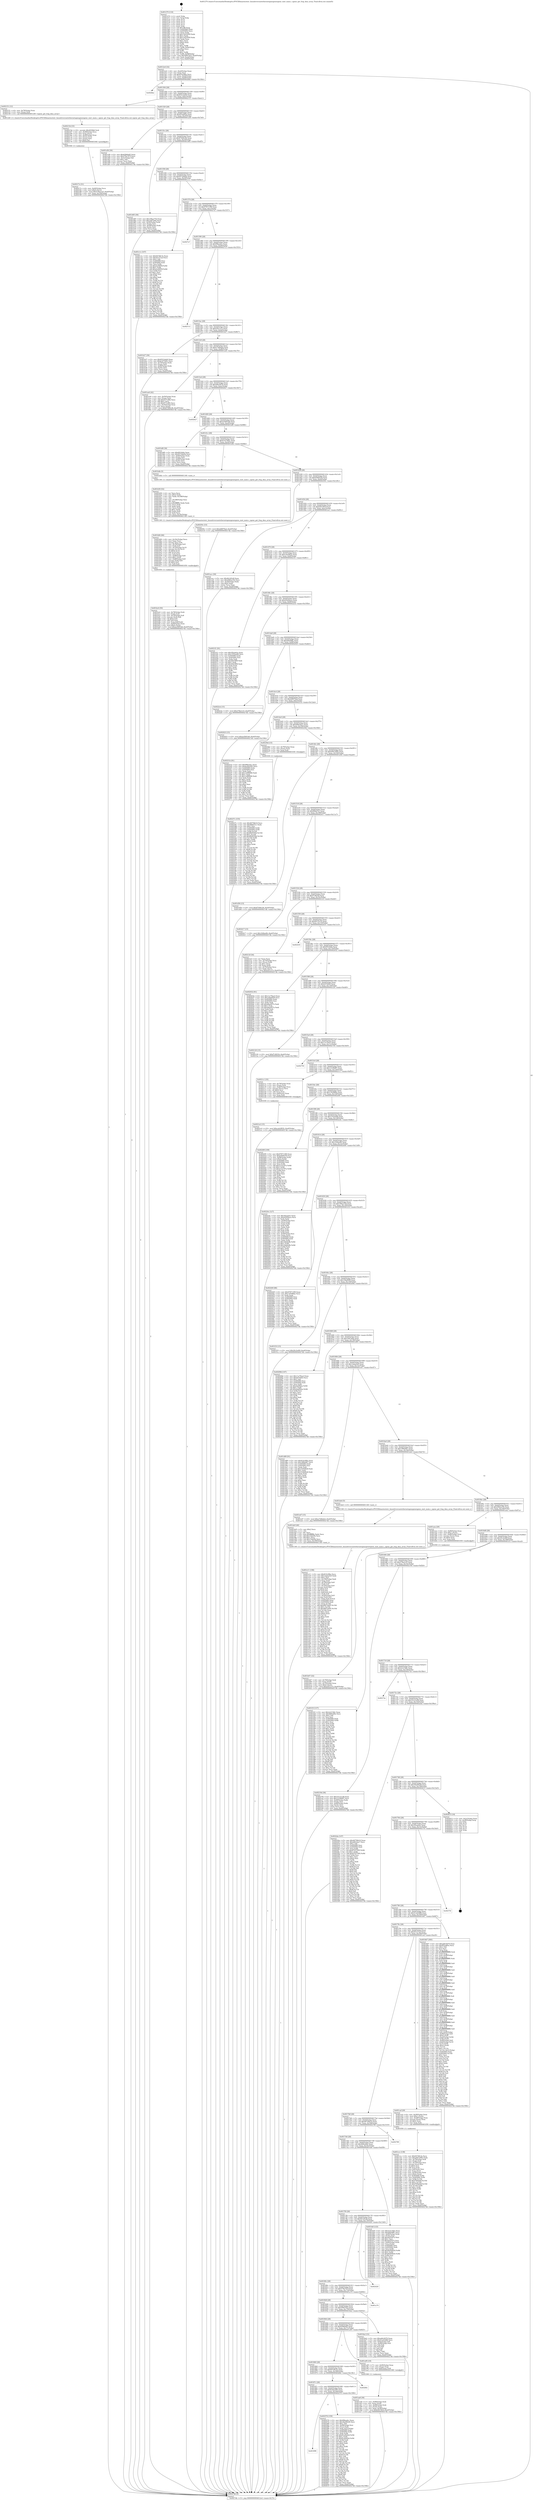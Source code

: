 digraph "0x401270" {
  label = "0x401270 (/mnt/c/Users/mathe/Desktop/tcc/POCII/binaries/extr_linuxdriversnetethernetapmxgenexgene_enet_main.c_xgene_get_frag_dma_array_Final-ollvm.out::main(0))"
  labelloc = "t"
  node[shape=record]

  Entry [label="",width=0.3,height=0.3,shape=circle,fillcolor=black,style=filled]
  "0x4012e4" [label="{
     0x4012e4 [32]\l
     | [instrs]\l
     &nbsp;&nbsp;0x4012e4 \<+6\>: mov -0xa0(%rbp),%eax\l
     &nbsp;&nbsp;0x4012ea \<+2\>: mov %eax,%ecx\l
     &nbsp;&nbsp;0x4012ec \<+6\>: sub $0x810c0fbe,%ecx\l
     &nbsp;&nbsp;0x4012f2 \<+6\>: mov %eax,-0xb4(%rbp)\l
     &nbsp;&nbsp;0x4012f8 \<+6\>: mov %ecx,-0xb8(%rbp)\l
     &nbsp;&nbsp;0x4012fe \<+6\>: je 00000000004026be \<main+0x144e\>\l
  }"]
  "0x4026be" [label="{
     0x4026be\l
  }", style=dashed]
  "0x401304" [label="{
     0x401304 [28]\l
     | [instrs]\l
     &nbsp;&nbsp;0x401304 \<+5\>: jmp 0000000000401309 \<main+0x99\>\l
     &nbsp;&nbsp;0x401309 \<+6\>: mov -0xb4(%rbp),%eax\l
     &nbsp;&nbsp;0x40130f \<+5\>: sub $0x8321deb0,%eax\l
     &nbsp;&nbsp;0x401314 \<+6\>: mov %eax,-0xbc(%rbp)\l
     &nbsp;&nbsp;0x40131a \<+6\>: je 0000000000402151 \<main+0xee1\>\l
  }"]
  Exit [label="",width=0.3,height=0.3,shape=circle,fillcolor=black,style=filled,peripheries=2]
  "0x402151" [label="{
     0x402151 [12]\l
     | [instrs]\l
     &nbsp;&nbsp;0x402151 \<+4\>: mov -0x78(%rbp),%rax\l
     &nbsp;&nbsp;0x402155 \<+3\>: mov (%rax),%rdi\l
     &nbsp;&nbsp;0x402158 \<+5\>: call 0000000000401240 \<xgene_get_frag_dma_array\>\l
     | [calls]\l
     &nbsp;&nbsp;0x401240 \{1\} (/mnt/c/Users/mathe/Desktop/tcc/POCII/binaries/extr_linuxdriversnetethernetapmxgenexgene_enet_main.c_xgene_get_frag_dma_array_Final-ollvm.out::xgene_get_frag_dma_array)\l
  }"]
  "0x401320" [label="{
     0x401320 [28]\l
     | [instrs]\l
     &nbsp;&nbsp;0x401320 \<+5\>: jmp 0000000000401325 \<main+0xb5\>\l
     &nbsp;&nbsp;0x401325 \<+6\>: mov -0xb4(%rbp),%eax\l
     &nbsp;&nbsp;0x40132b \<+5\>: sub $0x852af85a,%eax\l
     &nbsp;&nbsp;0x401330 \<+6\>: mov %eax,-0xc0(%rbp)\l
     &nbsp;&nbsp;0x401336 \<+6\>: je 0000000000401a56 \<main+0x7e6\>\l
  }"]
  "0x401898" [label="{
     0x401898\l
  }", style=dashed]
  "0x401a56" [label="{
     0x401a56 [30]\l
     | [instrs]\l
     &nbsp;&nbsp;0x401a56 \<+5\>: mov $0x628b9af5,%eax\l
     &nbsp;&nbsp;0x401a5b \<+5\>: mov $0x578a767f,%ecx\l
     &nbsp;&nbsp;0x401a60 \<+3\>: mov -0x31(%rbp),%dl\l
     &nbsp;&nbsp;0x401a63 \<+3\>: test $0x1,%dl\l
     &nbsp;&nbsp;0x401a66 \<+3\>: cmovne %ecx,%eax\l
     &nbsp;&nbsp;0x401a69 \<+6\>: mov %eax,-0xa0(%rbp)\l
     &nbsp;&nbsp;0x401a6f \<+5\>: jmp 00000000004027db \<main+0x156b\>\l
  }"]
  "0x40133c" [label="{
     0x40133c [28]\l
     | [instrs]\l
     &nbsp;&nbsp;0x40133c \<+5\>: jmp 0000000000401341 \<main+0xd1\>\l
     &nbsp;&nbsp;0x401341 \<+6\>: mov -0xb4(%rbp),%eax\l
     &nbsp;&nbsp;0x401347 \<+5\>: sub $0x87494c26,%eax\l
     &nbsp;&nbsp;0x40134c \<+6\>: mov %eax,-0xc4(%rbp)\l
     &nbsp;&nbsp;0x401352 \<+6\>: je 0000000000401d65 \<main+0xaf5\>\l
  }"]
  "0x402576" [label="{
     0x402576 [159]\l
     | [instrs]\l
     &nbsp;&nbsp;0x402576 \<+5\>: mov $0x99beafcc,%eax\l
     &nbsp;&nbsp;0x40257b \<+5\>: mov $0x36a09228,%ecx\l
     &nbsp;&nbsp;0x402580 \<+2\>: mov $0x1,%dl\l
     &nbsp;&nbsp;0x402582 \<+7\>: mov -0x98(%rbp),%rsi\l
     &nbsp;&nbsp;0x402589 \<+2\>: mov (%rsi),%edi\l
     &nbsp;&nbsp;0x40258b \<+3\>: mov %edi,-0x2c(%rbp)\l
     &nbsp;&nbsp;0x40258e \<+7\>: mov 0x405060,%edi\l
     &nbsp;&nbsp;0x402595 \<+8\>: mov 0x405064,%r8d\l
     &nbsp;&nbsp;0x40259d \<+3\>: mov %edi,%r9d\l
     &nbsp;&nbsp;0x4025a0 \<+7\>: add $0x81a9442d,%r9d\l
     &nbsp;&nbsp;0x4025a7 \<+4\>: sub $0x1,%r9d\l
     &nbsp;&nbsp;0x4025ab \<+7\>: sub $0x81a9442d,%r9d\l
     &nbsp;&nbsp;0x4025b2 \<+4\>: imul %r9d,%edi\l
     &nbsp;&nbsp;0x4025b6 \<+3\>: and $0x1,%edi\l
     &nbsp;&nbsp;0x4025b9 \<+3\>: cmp $0x0,%edi\l
     &nbsp;&nbsp;0x4025bc \<+4\>: sete %r10b\l
     &nbsp;&nbsp;0x4025c0 \<+4\>: cmp $0xa,%r8d\l
     &nbsp;&nbsp;0x4025c4 \<+4\>: setl %r11b\l
     &nbsp;&nbsp;0x4025c8 \<+3\>: mov %r10b,%bl\l
     &nbsp;&nbsp;0x4025cb \<+3\>: xor $0xff,%bl\l
     &nbsp;&nbsp;0x4025ce \<+3\>: mov %r11b,%r14b\l
     &nbsp;&nbsp;0x4025d1 \<+4\>: xor $0xff,%r14b\l
     &nbsp;&nbsp;0x4025d5 \<+3\>: xor $0x1,%dl\l
     &nbsp;&nbsp;0x4025d8 \<+3\>: mov %bl,%r15b\l
     &nbsp;&nbsp;0x4025db \<+4\>: and $0xff,%r15b\l
     &nbsp;&nbsp;0x4025df \<+3\>: and %dl,%r10b\l
     &nbsp;&nbsp;0x4025e2 \<+3\>: mov %r14b,%r12b\l
     &nbsp;&nbsp;0x4025e5 \<+4\>: and $0xff,%r12b\l
     &nbsp;&nbsp;0x4025e9 \<+3\>: and %dl,%r11b\l
     &nbsp;&nbsp;0x4025ec \<+3\>: or %r10b,%r15b\l
     &nbsp;&nbsp;0x4025ef \<+3\>: or %r11b,%r12b\l
     &nbsp;&nbsp;0x4025f2 \<+3\>: xor %r12b,%r15b\l
     &nbsp;&nbsp;0x4025f5 \<+3\>: or %r14b,%bl\l
     &nbsp;&nbsp;0x4025f8 \<+3\>: xor $0xff,%bl\l
     &nbsp;&nbsp;0x4025fb \<+3\>: or $0x1,%dl\l
     &nbsp;&nbsp;0x4025fe \<+2\>: and %dl,%bl\l
     &nbsp;&nbsp;0x402600 \<+3\>: or %bl,%r15b\l
     &nbsp;&nbsp;0x402603 \<+4\>: test $0x1,%r15b\l
     &nbsp;&nbsp;0x402607 \<+3\>: cmovne %ecx,%eax\l
     &nbsp;&nbsp;0x40260a \<+6\>: mov %eax,-0xa0(%rbp)\l
     &nbsp;&nbsp;0x402610 \<+5\>: jmp 00000000004027db \<main+0x156b\>\l
  }"]
  "0x401d65" [label="{
     0x401d65 [36]\l
     | [instrs]\l
     &nbsp;&nbsp;0x401d65 \<+5\>: mov $0x196aa75d,%eax\l
     &nbsp;&nbsp;0x401d6a \<+5\>: mov $0x1b87afeb,%ecx\l
     &nbsp;&nbsp;0x401d6f \<+4\>: mov -0x50(%rbp),%rdx\l
     &nbsp;&nbsp;0x401d73 \<+2\>: mov (%rdx),%esi\l
     &nbsp;&nbsp;0x401d75 \<+4\>: mov -0x58(%rbp),%rdx\l
     &nbsp;&nbsp;0x401d79 \<+2\>: cmp (%rdx),%esi\l
     &nbsp;&nbsp;0x401d7b \<+3\>: cmovl %ecx,%eax\l
     &nbsp;&nbsp;0x401d7e \<+6\>: mov %eax,-0xa0(%rbp)\l
     &nbsp;&nbsp;0x401d84 \<+5\>: jmp 00000000004027db \<main+0x156b\>\l
  }"]
  "0x401358" [label="{
     0x401358 [28]\l
     | [instrs]\l
     &nbsp;&nbsp;0x401358 \<+5\>: jmp 000000000040135d \<main+0xed\>\l
     &nbsp;&nbsp;0x40135d \<+6\>: mov -0xb4(%rbp),%eax\l
     &nbsp;&nbsp;0x401363 \<+5\>: sub $0x9572bb0d,%eax\l
     &nbsp;&nbsp;0x401368 \<+6\>: mov %eax,-0xc8(%rbp)\l
     &nbsp;&nbsp;0x40136e \<+6\>: je 0000000000401c1c \<main+0x9ac\>\l
  }"]
  "0x40187c" [label="{
     0x40187c [28]\l
     | [instrs]\l
     &nbsp;&nbsp;0x40187c \<+5\>: jmp 0000000000401881 \<main+0x611\>\l
     &nbsp;&nbsp;0x401881 \<+6\>: mov -0xb4(%rbp),%eax\l
     &nbsp;&nbsp;0x401887 \<+5\>: sub $0x6c64a595,%eax\l
     &nbsp;&nbsp;0x40188c \<+6\>: mov %eax,-0x184(%rbp)\l
     &nbsp;&nbsp;0x401892 \<+6\>: je 0000000000402576 \<main+0x1306\>\l
  }"]
  "0x401c1c" [label="{
     0x401c1c [147]\l
     | [instrs]\l
     &nbsp;&nbsp;0x401c1c \<+5\>: mov $0x647d9c3e,%eax\l
     &nbsp;&nbsp;0x401c21 \<+5\>: mov $0x45127acf,%ecx\l
     &nbsp;&nbsp;0x401c26 \<+2\>: mov $0x1,%dl\l
     &nbsp;&nbsp;0x401c28 \<+7\>: mov 0x405060,%esi\l
     &nbsp;&nbsp;0x401c2f \<+7\>: mov 0x405064,%edi\l
     &nbsp;&nbsp;0x401c36 \<+3\>: mov %esi,%r8d\l
     &nbsp;&nbsp;0x401c39 \<+7\>: sub $0xe2c8405f,%r8d\l
     &nbsp;&nbsp;0x401c40 \<+4\>: sub $0x1,%r8d\l
     &nbsp;&nbsp;0x401c44 \<+7\>: add $0xe2c8405f,%r8d\l
     &nbsp;&nbsp;0x401c4b \<+4\>: imul %r8d,%esi\l
     &nbsp;&nbsp;0x401c4f \<+3\>: and $0x1,%esi\l
     &nbsp;&nbsp;0x401c52 \<+3\>: cmp $0x0,%esi\l
     &nbsp;&nbsp;0x401c55 \<+4\>: sete %r9b\l
     &nbsp;&nbsp;0x401c59 \<+3\>: cmp $0xa,%edi\l
     &nbsp;&nbsp;0x401c5c \<+4\>: setl %r10b\l
     &nbsp;&nbsp;0x401c60 \<+3\>: mov %r9b,%r11b\l
     &nbsp;&nbsp;0x401c63 \<+4\>: xor $0xff,%r11b\l
     &nbsp;&nbsp;0x401c67 \<+3\>: mov %r10b,%bl\l
     &nbsp;&nbsp;0x401c6a \<+3\>: xor $0xff,%bl\l
     &nbsp;&nbsp;0x401c6d \<+3\>: xor $0x1,%dl\l
     &nbsp;&nbsp;0x401c70 \<+3\>: mov %r11b,%r14b\l
     &nbsp;&nbsp;0x401c73 \<+4\>: and $0xff,%r14b\l
     &nbsp;&nbsp;0x401c77 \<+3\>: and %dl,%r9b\l
     &nbsp;&nbsp;0x401c7a \<+3\>: mov %bl,%r15b\l
     &nbsp;&nbsp;0x401c7d \<+4\>: and $0xff,%r15b\l
     &nbsp;&nbsp;0x401c81 \<+3\>: and %dl,%r10b\l
     &nbsp;&nbsp;0x401c84 \<+3\>: or %r9b,%r14b\l
     &nbsp;&nbsp;0x401c87 \<+3\>: or %r10b,%r15b\l
     &nbsp;&nbsp;0x401c8a \<+3\>: xor %r15b,%r14b\l
     &nbsp;&nbsp;0x401c8d \<+3\>: or %bl,%r11b\l
     &nbsp;&nbsp;0x401c90 \<+4\>: xor $0xff,%r11b\l
     &nbsp;&nbsp;0x401c94 \<+3\>: or $0x1,%dl\l
     &nbsp;&nbsp;0x401c97 \<+3\>: and %dl,%r11b\l
     &nbsp;&nbsp;0x401c9a \<+3\>: or %r11b,%r14b\l
     &nbsp;&nbsp;0x401c9d \<+4\>: test $0x1,%r14b\l
     &nbsp;&nbsp;0x401ca1 \<+3\>: cmovne %ecx,%eax\l
     &nbsp;&nbsp;0x401ca4 \<+6\>: mov %eax,-0xa0(%rbp)\l
     &nbsp;&nbsp;0x401caa \<+5\>: jmp 00000000004027db \<main+0x156b\>\l
  }"]
  "0x401374" [label="{
     0x401374 [28]\l
     | [instrs]\l
     &nbsp;&nbsp;0x401374 \<+5\>: jmp 0000000000401379 \<main+0x109\>\l
     &nbsp;&nbsp;0x401379 \<+6\>: mov -0xb4(%rbp),%eax\l
     &nbsp;&nbsp;0x40137f \<+5\>: sub $0x97871399,%eax\l
     &nbsp;&nbsp;0x401384 \<+6\>: mov %eax,-0xcc(%rbp)\l
     &nbsp;&nbsp;0x40138a \<+6\>: je 00000000004027a7 \<main+0x1537\>\l
  }"]
  "0x40266c" [label="{
     0x40266c\l
  }", style=dashed]
  "0x4027a7" [label="{
     0x4027a7\l
  }", style=dashed]
  "0x401390" [label="{
     0x401390 [28]\l
     | [instrs]\l
     &nbsp;&nbsp;0x401390 \<+5\>: jmp 0000000000401395 \<main+0x125\>\l
     &nbsp;&nbsp;0x401395 \<+6\>: mov -0xb4(%rbp),%eax\l
     &nbsp;&nbsp;0x40139b \<+5\>: sub $0x99beafcc,%eax\l
     &nbsp;&nbsp;0x4013a0 \<+6\>: mov %eax,-0xd0(%rbp)\l
     &nbsp;&nbsp;0x4013a6 \<+6\>: je 00000000004027c3 \<main+0x1553\>\l
  }"]
  "0x40237c" [label="{
     0x40237c [155]\l
     | [instrs]\l
     &nbsp;&nbsp;0x40237c \<+5\>: mov $0x46756b10,%ecx\l
     &nbsp;&nbsp;0x402381 \<+5\>: mov $0xf6fbd7e1,%edx\l
     &nbsp;&nbsp;0x402386 \<+3\>: mov $0x1,%sil\l
     &nbsp;&nbsp;0x402389 \<+8\>: mov 0x405060,%r8d\l
     &nbsp;&nbsp;0x402391 \<+8\>: mov 0x405064,%r9d\l
     &nbsp;&nbsp;0x402399 \<+3\>: mov %r8d,%r10d\l
     &nbsp;&nbsp;0x40239c \<+7\>: sub $0xf826556d,%r10d\l
     &nbsp;&nbsp;0x4023a3 \<+4\>: sub $0x1,%r10d\l
     &nbsp;&nbsp;0x4023a7 \<+7\>: add $0xf826556d,%r10d\l
     &nbsp;&nbsp;0x4023ae \<+4\>: imul %r10d,%r8d\l
     &nbsp;&nbsp;0x4023b2 \<+4\>: and $0x1,%r8d\l
     &nbsp;&nbsp;0x4023b6 \<+4\>: cmp $0x0,%r8d\l
     &nbsp;&nbsp;0x4023ba \<+4\>: sete %r11b\l
     &nbsp;&nbsp;0x4023be \<+4\>: cmp $0xa,%r9d\l
     &nbsp;&nbsp;0x4023c2 \<+3\>: setl %bl\l
     &nbsp;&nbsp;0x4023c5 \<+3\>: mov %r11b,%r14b\l
     &nbsp;&nbsp;0x4023c8 \<+4\>: xor $0xff,%r14b\l
     &nbsp;&nbsp;0x4023cc \<+3\>: mov %bl,%r15b\l
     &nbsp;&nbsp;0x4023cf \<+4\>: xor $0xff,%r15b\l
     &nbsp;&nbsp;0x4023d3 \<+4\>: xor $0x0,%sil\l
     &nbsp;&nbsp;0x4023d7 \<+3\>: mov %r14b,%r12b\l
     &nbsp;&nbsp;0x4023da \<+4\>: and $0x0,%r12b\l
     &nbsp;&nbsp;0x4023de \<+3\>: and %sil,%r11b\l
     &nbsp;&nbsp;0x4023e1 \<+3\>: mov %r15b,%r13b\l
     &nbsp;&nbsp;0x4023e4 \<+4\>: and $0x0,%r13b\l
     &nbsp;&nbsp;0x4023e8 \<+3\>: and %sil,%bl\l
     &nbsp;&nbsp;0x4023eb \<+3\>: or %r11b,%r12b\l
     &nbsp;&nbsp;0x4023ee \<+3\>: or %bl,%r13b\l
     &nbsp;&nbsp;0x4023f1 \<+3\>: xor %r13b,%r12b\l
     &nbsp;&nbsp;0x4023f4 \<+3\>: or %r15b,%r14b\l
     &nbsp;&nbsp;0x4023f7 \<+4\>: xor $0xff,%r14b\l
     &nbsp;&nbsp;0x4023fb \<+4\>: or $0x0,%sil\l
     &nbsp;&nbsp;0x4023ff \<+3\>: and %sil,%r14b\l
     &nbsp;&nbsp;0x402402 \<+3\>: or %r14b,%r12b\l
     &nbsp;&nbsp;0x402405 \<+4\>: test $0x1,%r12b\l
     &nbsp;&nbsp;0x402409 \<+3\>: cmovne %edx,%ecx\l
     &nbsp;&nbsp;0x40240c \<+6\>: mov %ecx,-0xa0(%rbp)\l
     &nbsp;&nbsp;0x402412 \<+5\>: jmp 00000000004027db \<main+0x156b\>\l
  }"]
  "0x4027c3" [label="{
     0x4027c3\l
  }", style=dashed]
  "0x4013ac" [label="{
     0x4013ac [28]\l
     | [instrs]\l
     &nbsp;&nbsp;0x4013ac \<+5\>: jmp 00000000004013b1 \<main+0x141\>\l
     &nbsp;&nbsp;0x4013b1 \<+6\>: mov -0xb4(%rbp),%eax\l
     &nbsp;&nbsp;0x4013b7 \<+5\>: sub $0xa5f1ca7e,%eax\l
     &nbsp;&nbsp;0x4013bc \<+6\>: mov %eax,-0xd4(%rbp)\l
     &nbsp;&nbsp;0x4013c2 \<+6\>: je 0000000000401b27 \<main+0x8b7\>\l
  }"]
  "0x4021e2" [label="{
     0x4021e2 [15]\l
     | [instrs]\l
     &nbsp;&nbsp;0x4021e2 \<+10\>: movl $0xca4c8932,-0xa0(%rbp)\l
     &nbsp;&nbsp;0x4021ec \<+5\>: jmp 00000000004027db \<main+0x156b\>\l
  }"]
  "0x401b27" [label="{
     0x401b27 [36]\l
     | [instrs]\l
     &nbsp;&nbsp;0x401b27 \<+5\>: mov $0x8321deb0,%eax\l
     &nbsp;&nbsp;0x401b2c \<+5\>: mov $0xb1d73b81,%ecx\l
     &nbsp;&nbsp;0x401b31 \<+4\>: mov -0x70(%rbp),%rdx\l
     &nbsp;&nbsp;0x401b35 \<+2\>: mov (%rdx),%esi\l
     &nbsp;&nbsp;0x401b37 \<+4\>: mov -0x80(%rbp),%rdx\l
     &nbsp;&nbsp;0x401b3b \<+2\>: cmp (%rdx),%esi\l
     &nbsp;&nbsp;0x401b3d \<+3\>: cmovl %ecx,%eax\l
     &nbsp;&nbsp;0x401b40 \<+6\>: mov %eax,-0xa0(%rbp)\l
     &nbsp;&nbsp;0x401b46 \<+5\>: jmp 00000000004027db \<main+0x156b\>\l
  }"]
  "0x4013c8" [label="{
     0x4013c8 [28]\l
     | [instrs]\l
     &nbsp;&nbsp;0x4013c8 \<+5\>: jmp 00000000004013cd \<main+0x15d\>\l
     &nbsp;&nbsp;0x4013cd \<+6\>: mov -0xb4(%rbp),%eax\l
     &nbsp;&nbsp;0x4013d3 \<+5\>: sub $0xa726bde4,%eax\l
     &nbsp;&nbsp;0x4013d8 \<+6\>: mov %eax,-0xd8(%rbp)\l
     &nbsp;&nbsp;0x4013de \<+6\>: je 0000000000401ee6 \<main+0xc76\>\l
  }"]
  "0x40217e" [label="{
     0x40217e [31]\l
     | [instrs]\l
     &nbsp;&nbsp;0x40217e \<+4\>: mov -0x40(%rbp),%rcx\l
     &nbsp;&nbsp;0x402182 \<+6\>: movl $0x0,(%rcx)\l
     &nbsp;&nbsp;0x402188 \<+10\>: movl $0x278ee1e5,-0xa0(%rbp)\l
     &nbsp;&nbsp;0x402192 \<+6\>: mov %eax,-0x194(%rbp)\l
     &nbsp;&nbsp;0x402198 \<+5\>: jmp 00000000004027db \<main+0x156b\>\l
  }"]
  "0x401ee6" [label="{
     0x401ee6 [42]\l
     | [instrs]\l
     &nbsp;&nbsp;0x401ee6 \<+4\>: mov -0x50(%rbp),%rax\l
     &nbsp;&nbsp;0x401eea \<+2\>: mov (%rax),%ecx\l
     &nbsp;&nbsp;0x401eec \<+6\>: add $0xf371e8f2,%ecx\l
     &nbsp;&nbsp;0x401ef2 \<+3\>: add $0x1,%ecx\l
     &nbsp;&nbsp;0x401ef5 \<+6\>: sub $0xf371e8f2,%ecx\l
     &nbsp;&nbsp;0x401efb \<+4\>: mov -0x50(%rbp),%rax\l
     &nbsp;&nbsp;0x401eff \<+2\>: mov %ecx,(%rax)\l
     &nbsp;&nbsp;0x401f01 \<+10\>: movl $0x87494c26,-0xa0(%rbp)\l
     &nbsp;&nbsp;0x401f0b \<+5\>: jmp 00000000004027db \<main+0x156b\>\l
  }"]
  "0x4013e4" [label="{
     0x4013e4 [28]\l
     | [instrs]\l
     &nbsp;&nbsp;0x4013e4 \<+5\>: jmp 00000000004013e9 \<main+0x179\>\l
     &nbsp;&nbsp;0x4013e9 \<+6\>: mov -0xb4(%rbp),%eax\l
     &nbsp;&nbsp;0x4013ef \<+5\>: sub $0xab6c0476,%eax\l
     &nbsp;&nbsp;0x4013f4 \<+6\>: mov %eax,-0xdc(%rbp)\l
     &nbsp;&nbsp;0x4013fa \<+6\>: je 0000000000402627 \<main+0x13b7\>\l
  }"]
  "0x40215d" [label="{
     0x40215d [33]\l
     | [instrs]\l
     &nbsp;&nbsp;0x40215d \<+10\>: movabs $0x4030b6,%rdi\l
     &nbsp;&nbsp;0x402167 \<+4\>: mov -0x48(%rbp),%rcx\l
     &nbsp;&nbsp;0x40216b \<+3\>: mov %rax,(%rcx)\l
     &nbsp;&nbsp;0x40216e \<+4\>: mov -0x48(%rbp),%rax\l
     &nbsp;&nbsp;0x402172 \<+3\>: mov (%rax),%rax\l
     &nbsp;&nbsp;0x402175 \<+2\>: mov (%rax),%esi\l
     &nbsp;&nbsp;0x402177 \<+2\>: mov $0x0,%al\l
     &nbsp;&nbsp;0x402179 \<+5\>: call 0000000000401040 \<printf@plt\>\l
     | [calls]\l
     &nbsp;&nbsp;0x401040 \{1\} (unknown)\l
  }"]
  "0x402627" [label="{
     0x402627\l
  }", style=dashed]
  "0x401400" [label="{
     0x401400 [28]\l
     | [instrs]\l
     &nbsp;&nbsp;0x401400 \<+5\>: jmp 0000000000401405 \<main+0x195\>\l
     &nbsp;&nbsp;0x401405 \<+6\>: mov -0xb4(%rbp),%eax\l
     &nbsp;&nbsp;0x40140b \<+5\>: sub $0xae5691b8,%eax\l
     &nbsp;&nbsp;0x401410 \<+6\>: mov %eax,-0xe0(%rbp)\l
     &nbsp;&nbsp;0x401416 \<+6\>: je 0000000000401bf8 \<main+0x988\>\l
  }"]
  "0x401e11" [label="{
     0x401e11 [198]\l
     | [instrs]\l
     &nbsp;&nbsp;0x401e11 \<+5\>: mov $0x810c0fbe,%ecx\l
     &nbsp;&nbsp;0x401e16 \<+5\>: mov $0x1daba5e9,%edx\l
     &nbsp;&nbsp;0x401e1b \<+3\>: mov $0x1,%sil\l
     &nbsp;&nbsp;0x401e1e \<+6\>: mov -0x190(%rbp),%edi\l
     &nbsp;&nbsp;0x401e24 \<+3\>: imul %eax,%edi\l
     &nbsp;&nbsp;0x401e27 \<+4\>: mov -0x78(%rbp),%r8\l
     &nbsp;&nbsp;0x401e2b \<+3\>: mov (%r8),%r8\l
     &nbsp;&nbsp;0x401e2e \<+4\>: mov -0x70(%rbp),%r9\l
     &nbsp;&nbsp;0x401e32 \<+3\>: movslq (%r9),%r9\l
     &nbsp;&nbsp;0x401e35 \<+4\>: shl $0x4,%r9\l
     &nbsp;&nbsp;0x401e39 \<+3\>: add %r9,%r8\l
     &nbsp;&nbsp;0x401e3c \<+4\>: mov 0x8(%r8),%r8\l
     &nbsp;&nbsp;0x401e40 \<+3\>: mov (%r8),%r8\l
     &nbsp;&nbsp;0x401e43 \<+4\>: mov -0x50(%rbp),%r9\l
     &nbsp;&nbsp;0x401e47 \<+3\>: movslq (%r9),%r9\l
     &nbsp;&nbsp;0x401e4a \<+4\>: mov %edi,(%r8,%r9,4)\l
     &nbsp;&nbsp;0x401e4e \<+7\>: mov 0x405060,%eax\l
     &nbsp;&nbsp;0x401e55 \<+7\>: mov 0x405064,%edi\l
     &nbsp;&nbsp;0x401e5c \<+3\>: mov %eax,%r10d\l
     &nbsp;&nbsp;0x401e5f \<+7\>: add $0xd007eb95,%r10d\l
     &nbsp;&nbsp;0x401e66 \<+4\>: sub $0x1,%r10d\l
     &nbsp;&nbsp;0x401e6a \<+7\>: sub $0xd007eb95,%r10d\l
     &nbsp;&nbsp;0x401e71 \<+4\>: imul %r10d,%eax\l
     &nbsp;&nbsp;0x401e75 \<+3\>: and $0x1,%eax\l
     &nbsp;&nbsp;0x401e78 \<+3\>: cmp $0x0,%eax\l
     &nbsp;&nbsp;0x401e7b \<+4\>: sete %r11b\l
     &nbsp;&nbsp;0x401e7f \<+3\>: cmp $0xa,%edi\l
     &nbsp;&nbsp;0x401e82 \<+3\>: setl %bl\l
     &nbsp;&nbsp;0x401e85 \<+3\>: mov %r11b,%r14b\l
     &nbsp;&nbsp;0x401e88 \<+4\>: xor $0xff,%r14b\l
     &nbsp;&nbsp;0x401e8c \<+3\>: mov %bl,%r15b\l
     &nbsp;&nbsp;0x401e8f \<+4\>: xor $0xff,%r15b\l
     &nbsp;&nbsp;0x401e93 \<+4\>: xor $0x0,%sil\l
     &nbsp;&nbsp;0x401e97 \<+3\>: mov %r14b,%r12b\l
     &nbsp;&nbsp;0x401e9a \<+4\>: and $0x0,%r12b\l
     &nbsp;&nbsp;0x401e9e \<+3\>: and %sil,%r11b\l
     &nbsp;&nbsp;0x401ea1 \<+3\>: mov %r15b,%r13b\l
     &nbsp;&nbsp;0x401ea4 \<+4\>: and $0x0,%r13b\l
     &nbsp;&nbsp;0x401ea8 \<+3\>: and %sil,%bl\l
     &nbsp;&nbsp;0x401eab \<+3\>: or %r11b,%r12b\l
     &nbsp;&nbsp;0x401eae \<+3\>: or %bl,%r13b\l
     &nbsp;&nbsp;0x401eb1 \<+3\>: xor %r13b,%r12b\l
     &nbsp;&nbsp;0x401eb4 \<+3\>: or %r15b,%r14b\l
     &nbsp;&nbsp;0x401eb7 \<+4\>: xor $0xff,%r14b\l
     &nbsp;&nbsp;0x401ebb \<+4\>: or $0x0,%sil\l
     &nbsp;&nbsp;0x401ebf \<+3\>: and %sil,%r14b\l
     &nbsp;&nbsp;0x401ec2 \<+3\>: or %r14b,%r12b\l
     &nbsp;&nbsp;0x401ec5 \<+4\>: test $0x1,%r12b\l
     &nbsp;&nbsp;0x401ec9 \<+3\>: cmovne %edx,%ecx\l
     &nbsp;&nbsp;0x401ecc \<+6\>: mov %ecx,-0xa0(%rbp)\l
     &nbsp;&nbsp;0x401ed2 \<+5\>: jmp 00000000004027db \<main+0x156b\>\l
  }"]
  "0x401bf8" [label="{
     0x401bf8 [36]\l
     | [instrs]\l
     &nbsp;&nbsp;0x401bf8 \<+5\>: mov $0x6910d4a,%eax\l
     &nbsp;&nbsp;0x401bfd \<+5\>: mov $0x9572bb0d,%ecx\l
     &nbsp;&nbsp;0x401c02 \<+4\>: mov -0x60(%rbp),%rdx\l
     &nbsp;&nbsp;0x401c06 \<+2\>: mov (%rdx),%esi\l
     &nbsp;&nbsp;0x401c08 \<+4\>: mov -0x68(%rbp),%rdx\l
     &nbsp;&nbsp;0x401c0c \<+2\>: cmp (%rdx),%esi\l
     &nbsp;&nbsp;0x401c0e \<+3\>: cmovl %ecx,%eax\l
     &nbsp;&nbsp;0x401c11 \<+6\>: mov %eax,-0xa0(%rbp)\l
     &nbsp;&nbsp;0x401c17 \<+5\>: jmp 00000000004027db \<main+0x156b\>\l
  }"]
  "0x40141c" [label="{
     0x40141c [28]\l
     | [instrs]\l
     &nbsp;&nbsp;0x40141c \<+5\>: jmp 0000000000401421 \<main+0x1b1\>\l
     &nbsp;&nbsp;0x401421 \<+6\>: mov -0xb4(%rbp),%eax\l
     &nbsp;&nbsp;0x401427 \<+5\>: sub $0xb1d73b81,%eax\l
     &nbsp;&nbsp;0x40142c \<+6\>: mov %eax,-0xe4(%rbp)\l
     &nbsp;&nbsp;0x401432 \<+6\>: je 0000000000401b4b \<main+0x8db\>\l
  }"]
  "0x401de9" [label="{
     0x401de9 [40]\l
     | [instrs]\l
     &nbsp;&nbsp;0x401de9 \<+5\>: mov $0x2,%ecx\l
     &nbsp;&nbsp;0x401dee \<+1\>: cltd\l
     &nbsp;&nbsp;0x401def \<+2\>: idiv %ecx\l
     &nbsp;&nbsp;0x401df1 \<+6\>: imul $0xfffffffe,%edx,%ecx\l
     &nbsp;&nbsp;0x401df7 \<+6\>: add $0x15daf3b,%ecx\l
     &nbsp;&nbsp;0x401dfd \<+3\>: add $0x1,%ecx\l
     &nbsp;&nbsp;0x401e00 \<+6\>: sub $0x15daf3b,%ecx\l
     &nbsp;&nbsp;0x401e06 \<+6\>: mov %ecx,-0x190(%rbp)\l
     &nbsp;&nbsp;0x401e0c \<+5\>: call 0000000000401160 \<next_i\>\l
     | [calls]\l
     &nbsp;&nbsp;0x401160 \{1\} (/mnt/c/Users/mathe/Desktop/tcc/POCII/binaries/extr_linuxdriversnetethernetapmxgenexgene_enet_main.c_xgene_get_frag_dma_array_Final-ollvm.out::next_i)\l
  }"]
  "0x401b4b" [label="{
     0x401b4b [5]\l
     | [instrs]\l
     &nbsp;&nbsp;0x401b4b \<+5\>: call 0000000000401160 \<next_i\>\l
     | [calls]\l
     &nbsp;&nbsp;0x401160 \{1\} (/mnt/c/Users/mathe/Desktop/tcc/POCII/binaries/extr_linuxdriversnetethernetapmxgenexgene_enet_main.c_xgene_get_frag_dma_array_Final-ollvm.out::next_i)\l
  }"]
  "0x401438" [label="{
     0x401438 [28]\l
     | [instrs]\l
     &nbsp;&nbsp;0x401438 \<+5\>: jmp 000000000040143d \<main+0x1cd\>\l
     &nbsp;&nbsp;0x40143d \<+6\>: mov -0xb4(%rbp),%eax\l
     &nbsp;&nbsp;0x401443 \<+5\>: sub $0xb56f4259,%eax\l
     &nbsp;&nbsp;0x401448 \<+6\>: mov %eax,-0xe8(%rbp)\l
     &nbsp;&nbsp;0x40144e \<+6\>: je 000000000040250c \<main+0x129c\>\l
  }"]
  "0x401ccc" [label="{
     0x401ccc [138]\l
     | [instrs]\l
     &nbsp;&nbsp;0x401ccc \<+5\>: mov $0x647d9c3e,%ecx\l
     &nbsp;&nbsp;0x401cd1 \<+5\>: mov $0xe6912085,%edx\l
     &nbsp;&nbsp;0x401cd6 \<+4\>: mov -0x78(%rbp),%rdi\l
     &nbsp;&nbsp;0x401cda \<+3\>: mov (%rdi),%rdi\l
     &nbsp;&nbsp;0x401cdd \<+4\>: mov -0x70(%rbp),%rsi\l
     &nbsp;&nbsp;0x401ce1 \<+3\>: movslq (%rsi),%rsi\l
     &nbsp;&nbsp;0x401ce4 \<+4\>: shl $0x4,%rsi\l
     &nbsp;&nbsp;0x401ce8 \<+3\>: add %rsi,%rdi\l
     &nbsp;&nbsp;0x401ceb \<+4\>: mov 0x8(%rdi),%rsi\l
     &nbsp;&nbsp;0x401cef \<+3\>: mov %rax,(%rsi)\l
     &nbsp;&nbsp;0x401cf2 \<+4\>: mov -0x50(%rbp),%rax\l
     &nbsp;&nbsp;0x401cf6 \<+6\>: movl $0x0,(%rax)\l
     &nbsp;&nbsp;0x401cfc \<+8\>: mov 0x405060,%r8d\l
     &nbsp;&nbsp;0x401d04 \<+8\>: mov 0x405064,%r9d\l
     &nbsp;&nbsp;0x401d0c \<+3\>: mov %r8d,%r10d\l
     &nbsp;&nbsp;0x401d0f \<+7\>: add $0xf769a6df,%r10d\l
     &nbsp;&nbsp;0x401d16 \<+4\>: sub $0x1,%r10d\l
     &nbsp;&nbsp;0x401d1a \<+7\>: sub $0xf769a6df,%r10d\l
     &nbsp;&nbsp;0x401d21 \<+4\>: imul %r10d,%r8d\l
     &nbsp;&nbsp;0x401d25 \<+4\>: and $0x1,%r8d\l
     &nbsp;&nbsp;0x401d29 \<+4\>: cmp $0x0,%r8d\l
     &nbsp;&nbsp;0x401d2d \<+4\>: sete %r11b\l
     &nbsp;&nbsp;0x401d31 \<+4\>: cmp $0xa,%r9d\l
     &nbsp;&nbsp;0x401d35 \<+3\>: setl %bl\l
     &nbsp;&nbsp;0x401d38 \<+3\>: mov %r11b,%r14b\l
     &nbsp;&nbsp;0x401d3b \<+3\>: and %bl,%r14b\l
     &nbsp;&nbsp;0x401d3e \<+3\>: xor %bl,%r11b\l
     &nbsp;&nbsp;0x401d41 \<+3\>: or %r11b,%r14b\l
     &nbsp;&nbsp;0x401d44 \<+4\>: test $0x1,%r14b\l
     &nbsp;&nbsp;0x401d48 \<+3\>: cmovne %edx,%ecx\l
     &nbsp;&nbsp;0x401d4b \<+6\>: mov %ecx,-0xa0(%rbp)\l
     &nbsp;&nbsp;0x401d51 \<+5\>: jmp 00000000004027db \<main+0x156b\>\l
  }"]
  "0x40250c" [label="{
     0x40250c [15]\l
     | [instrs]\l
     &nbsp;&nbsp;0x40250c \<+10\>: movl $0xdd8f79ad,-0xa0(%rbp)\l
     &nbsp;&nbsp;0x402516 \<+5\>: jmp 00000000004027db \<main+0x156b\>\l
  }"]
  "0x401454" [label="{
     0x401454 [28]\l
     | [instrs]\l
     &nbsp;&nbsp;0x401454 \<+5\>: jmp 0000000000401459 \<main+0x1e9\>\l
     &nbsp;&nbsp;0x401459 \<+6\>: mov -0xb4(%rbp),%eax\l
     &nbsp;&nbsp;0x40145f \<+5\>: sub $0xb5b7d0cf,%eax\l
     &nbsp;&nbsp;0x401464 \<+6\>: mov %eax,-0xec(%rbp)\l
     &nbsp;&nbsp;0x40146a \<+6\>: je 0000000000401acc \<main+0x85c\>\l
  }"]
  "0x401bc6" [label="{
     0x401bc6 [50]\l
     | [instrs]\l
     &nbsp;&nbsp;0x401bc6 \<+4\>: mov -0x78(%rbp),%rdi\l
     &nbsp;&nbsp;0x401bca \<+3\>: mov (%rdi),%rdi\l
     &nbsp;&nbsp;0x401bcd \<+4\>: mov -0x70(%rbp),%r8\l
     &nbsp;&nbsp;0x401bd1 \<+3\>: movslq (%r8),%r8\l
     &nbsp;&nbsp;0x401bd4 \<+4\>: shl $0x4,%r8\l
     &nbsp;&nbsp;0x401bd8 \<+3\>: add %r8,%rdi\l
     &nbsp;&nbsp;0x401bdb \<+4\>: mov %rax,0x8(%rdi)\l
     &nbsp;&nbsp;0x401bdf \<+4\>: mov -0x60(%rbp),%rax\l
     &nbsp;&nbsp;0x401be3 \<+6\>: movl $0x0,(%rax)\l
     &nbsp;&nbsp;0x401be9 \<+10\>: movl $0xae5691b8,-0xa0(%rbp)\l
     &nbsp;&nbsp;0x401bf3 \<+5\>: jmp 00000000004027db \<main+0x156b\>\l
  }"]
  "0x401acc" [label="{
     0x401acc [30]\l
     | [instrs]\l
     &nbsp;&nbsp;0x401acc \<+5\>: mov $0x4b1d5cfd,%eax\l
     &nbsp;&nbsp;0x401ad1 \<+5\>: mov $0x2082a192,%ecx\l
     &nbsp;&nbsp;0x401ad6 \<+3\>: mov -0x30(%rbp),%edx\l
     &nbsp;&nbsp;0x401ad9 \<+3\>: cmp $0x0,%edx\l
     &nbsp;&nbsp;0x401adc \<+3\>: cmove %ecx,%eax\l
     &nbsp;&nbsp;0x401adf \<+6\>: mov %eax,-0xa0(%rbp)\l
     &nbsp;&nbsp;0x401ae5 \<+5\>: jmp 00000000004027db \<main+0x156b\>\l
  }"]
  "0x401470" [label="{
     0x401470 [28]\l
     | [instrs]\l
     &nbsp;&nbsp;0x401470 \<+5\>: jmp 0000000000401475 \<main+0x205\>\l
     &nbsp;&nbsp;0x401475 \<+6\>: mov -0xb4(%rbp),%eax\l
     &nbsp;&nbsp;0x40147b \<+5\>: sub $0xca4c8932,%eax\l
     &nbsp;&nbsp;0x401480 \<+6\>: mov %eax,-0xf0(%rbp)\l
     &nbsp;&nbsp;0x401486 \<+6\>: je 00000000004021f1 \<main+0xf81\>\l
  }"]
  "0x401b84" [label="{
     0x401b84 [66]\l
     | [instrs]\l
     &nbsp;&nbsp;0x401b84 \<+6\>: mov -0x18c(%rbp),%ecx\l
     &nbsp;&nbsp;0x401b8a \<+3\>: imul %eax,%ecx\l
     &nbsp;&nbsp;0x401b8d \<+3\>: movslq %ecx,%r8\l
     &nbsp;&nbsp;0x401b90 \<+4\>: mov -0x78(%rbp),%r9\l
     &nbsp;&nbsp;0x401b94 \<+3\>: mov (%r9),%r9\l
     &nbsp;&nbsp;0x401b97 \<+4\>: mov -0x70(%rbp),%r10\l
     &nbsp;&nbsp;0x401b9b \<+3\>: movslq (%r10),%r10\l
     &nbsp;&nbsp;0x401b9e \<+4\>: shl $0x4,%r10\l
     &nbsp;&nbsp;0x401ba2 \<+3\>: add %r10,%r9\l
     &nbsp;&nbsp;0x401ba5 \<+3\>: mov %r8,(%r9)\l
     &nbsp;&nbsp;0x401ba8 \<+4\>: mov -0x68(%rbp),%r8\l
     &nbsp;&nbsp;0x401bac \<+7\>: movl $0x1,(%r8)\l
     &nbsp;&nbsp;0x401bb3 \<+4\>: mov -0x68(%rbp),%r8\l
     &nbsp;&nbsp;0x401bb7 \<+3\>: movslq (%r8),%r8\l
     &nbsp;&nbsp;0x401bba \<+4\>: shl $0x3,%r8\l
     &nbsp;&nbsp;0x401bbe \<+3\>: mov %r8,%rdi\l
     &nbsp;&nbsp;0x401bc1 \<+5\>: call 0000000000401050 \<malloc@plt\>\l
     | [calls]\l
     &nbsp;&nbsp;0x401050 \{1\} (unknown)\l
  }"]
  "0x4021f1" [label="{
     0x4021f1 [91]\l
     | [instrs]\l
     &nbsp;&nbsp;0x4021f1 \<+5\>: mov $0x3f2aab2e,%eax\l
     &nbsp;&nbsp;0x4021f6 \<+5\>: mov $0x1552ee68,%ecx\l
     &nbsp;&nbsp;0x4021fb \<+7\>: mov 0x405060,%edx\l
     &nbsp;&nbsp;0x402202 \<+7\>: mov 0x405064,%esi\l
     &nbsp;&nbsp;0x402209 \<+2\>: mov %edx,%edi\l
     &nbsp;&nbsp;0x40220b \<+6\>: sub $0x45fc4f09,%edi\l
     &nbsp;&nbsp;0x402211 \<+3\>: sub $0x1,%edi\l
     &nbsp;&nbsp;0x402214 \<+6\>: add $0x45fc4f09,%edi\l
     &nbsp;&nbsp;0x40221a \<+3\>: imul %edi,%edx\l
     &nbsp;&nbsp;0x40221d \<+3\>: and $0x1,%edx\l
     &nbsp;&nbsp;0x402220 \<+3\>: cmp $0x0,%edx\l
     &nbsp;&nbsp;0x402223 \<+4\>: sete %r8b\l
     &nbsp;&nbsp;0x402227 \<+3\>: cmp $0xa,%esi\l
     &nbsp;&nbsp;0x40222a \<+4\>: setl %r9b\l
     &nbsp;&nbsp;0x40222e \<+3\>: mov %r8b,%r10b\l
     &nbsp;&nbsp;0x402231 \<+3\>: and %r9b,%r10b\l
     &nbsp;&nbsp;0x402234 \<+3\>: xor %r9b,%r8b\l
     &nbsp;&nbsp;0x402237 \<+3\>: or %r8b,%r10b\l
     &nbsp;&nbsp;0x40223a \<+4\>: test $0x1,%r10b\l
     &nbsp;&nbsp;0x40223e \<+3\>: cmovne %ecx,%eax\l
     &nbsp;&nbsp;0x402241 \<+6\>: mov %eax,-0xa0(%rbp)\l
     &nbsp;&nbsp;0x402247 \<+5\>: jmp 00000000004027db \<main+0x156b\>\l
  }"]
  "0x40148c" [label="{
     0x40148c [28]\l
     | [instrs]\l
     &nbsp;&nbsp;0x40148c \<+5\>: jmp 0000000000401491 \<main+0x221\>\l
     &nbsp;&nbsp;0x401491 \<+6\>: mov -0xb4(%rbp),%eax\l
     &nbsp;&nbsp;0x401497 \<+5\>: sub $0xd3426aca,%eax\l
     &nbsp;&nbsp;0x40149c \<+6\>: mov %eax,-0xf4(%rbp)\l
     &nbsp;&nbsp;0x4014a2 \<+6\>: je 00000000004022cb \<main+0x105b\>\l
  }"]
  "0x401b50" [label="{
     0x401b50 [52]\l
     | [instrs]\l
     &nbsp;&nbsp;0x401b50 \<+2\>: xor %ecx,%ecx\l
     &nbsp;&nbsp;0x401b52 \<+5\>: mov $0x2,%edx\l
     &nbsp;&nbsp;0x401b57 \<+6\>: mov %edx,-0x188(%rbp)\l
     &nbsp;&nbsp;0x401b5d \<+1\>: cltd\l
     &nbsp;&nbsp;0x401b5e \<+6\>: mov -0x188(%rbp),%esi\l
     &nbsp;&nbsp;0x401b64 \<+2\>: idiv %esi\l
     &nbsp;&nbsp;0x401b66 \<+6\>: imul $0xfffffffe,%edx,%edx\l
     &nbsp;&nbsp;0x401b6c \<+2\>: mov %ecx,%edi\l
     &nbsp;&nbsp;0x401b6e \<+2\>: sub %edx,%edi\l
     &nbsp;&nbsp;0x401b70 \<+2\>: mov %ecx,%edx\l
     &nbsp;&nbsp;0x401b72 \<+3\>: sub $0x1,%edx\l
     &nbsp;&nbsp;0x401b75 \<+2\>: add %edx,%edi\l
     &nbsp;&nbsp;0x401b77 \<+2\>: sub %edi,%ecx\l
     &nbsp;&nbsp;0x401b79 \<+6\>: mov %ecx,-0x18c(%rbp)\l
     &nbsp;&nbsp;0x401b7f \<+5\>: call 0000000000401160 \<next_i\>\l
     | [calls]\l
     &nbsp;&nbsp;0x401160 \{1\} (/mnt/c/Users/mathe/Desktop/tcc/POCII/binaries/extr_linuxdriversnetethernetapmxgenexgene_enet_main.c_xgene_get_frag_dma_array_Final-ollvm.out::next_i)\l
  }"]
  "0x4022cb" [label="{
     0x4022cb [15]\l
     | [instrs]\l
     &nbsp;&nbsp;0x4022cb \<+10\>: movl $0x278ee1e5,-0xa0(%rbp)\l
     &nbsp;&nbsp;0x4022d5 \<+5\>: jmp 00000000004027db \<main+0x156b\>\l
  }"]
  "0x4014a8" [label="{
     0x4014a8 [28]\l
     | [instrs]\l
     &nbsp;&nbsp;0x4014a8 \<+5\>: jmp 00000000004014ad \<main+0x23d\>\l
     &nbsp;&nbsp;0x4014ad \<+6\>: mov -0xb4(%rbp),%eax\l
     &nbsp;&nbsp;0x4014b3 \<+5\>: sub $0xdd436ff1,%eax\l
     &nbsp;&nbsp;0x4014b8 \<+6\>: mov %eax,-0xf8(%rbp)\l
     &nbsp;&nbsp;0x4014be \<+6\>: je 0000000000402023 \<main+0xdb3\>\l
  }"]
  "0x401b07" [label="{
     0x401b07 [32]\l
     | [instrs]\l
     &nbsp;&nbsp;0x401b07 \<+4\>: mov -0x78(%rbp),%rdi\l
     &nbsp;&nbsp;0x401b0b \<+3\>: mov %rax,(%rdi)\l
     &nbsp;&nbsp;0x401b0e \<+4\>: mov -0x70(%rbp),%rax\l
     &nbsp;&nbsp;0x401b12 \<+6\>: movl $0x0,(%rax)\l
     &nbsp;&nbsp;0x401b18 \<+10\>: movl $0xa5f1ca7e,-0xa0(%rbp)\l
     &nbsp;&nbsp;0x401b22 \<+5\>: jmp 00000000004027db \<main+0x156b\>\l
  }"]
  "0x402023" [label="{
     0x402023 [15]\l
     | [instrs]\l
     &nbsp;&nbsp;0x402023 \<+10\>: movl $0xae5691b8,-0xa0(%rbp)\l
     &nbsp;&nbsp;0x40202d \<+5\>: jmp 00000000004027db \<main+0x156b\>\l
  }"]
  "0x4014c4" [label="{
     0x4014c4 [28]\l
     | [instrs]\l
     &nbsp;&nbsp;0x4014c4 \<+5\>: jmp 00000000004014c9 \<main+0x259\>\l
     &nbsp;&nbsp;0x4014c9 \<+6\>: mov -0xb4(%rbp),%eax\l
     &nbsp;&nbsp;0x4014cf \<+5\>: sub $0xdd8f79ad,%eax\l
     &nbsp;&nbsp;0x4014d4 \<+6\>: mov %eax,-0xfc(%rbp)\l
     &nbsp;&nbsp;0x4014da \<+6\>: je 000000000040251b \<main+0x12ab\>\l
  }"]
  "0x401aa8" [label="{
     0x401aa8 [36]\l
     | [instrs]\l
     &nbsp;&nbsp;0x401aa8 \<+7\>: mov -0x88(%rbp),%rdi\l
     &nbsp;&nbsp;0x401aaf \<+2\>: mov %eax,(%rdi)\l
     &nbsp;&nbsp;0x401ab1 \<+7\>: mov -0x88(%rbp),%rdi\l
     &nbsp;&nbsp;0x401ab8 \<+2\>: mov (%rdi),%eax\l
     &nbsp;&nbsp;0x401aba \<+3\>: mov %eax,-0x30(%rbp)\l
     &nbsp;&nbsp;0x401abd \<+10\>: movl $0xb5b7d0cf,-0xa0(%rbp)\l
     &nbsp;&nbsp;0x401ac7 \<+5\>: jmp 00000000004027db \<main+0x156b\>\l
  }"]
  "0x40251b" [label="{
     0x40251b [91]\l
     | [instrs]\l
     &nbsp;&nbsp;0x40251b \<+5\>: mov $0x99beafcc,%eax\l
     &nbsp;&nbsp;0x402520 \<+5\>: mov $0x6c64a595,%ecx\l
     &nbsp;&nbsp;0x402525 \<+7\>: mov 0x405060,%edx\l
     &nbsp;&nbsp;0x40252c \<+7\>: mov 0x405064,%esi\l
     &nbsp;&nbsp;0x402533 \<+2\>: mov %edx,%edi\l
     &nbsp;&nbsp;0x402535 \<+6\>: add $0x1c688066,%edi\l
     &nbsp;&nbsp;0x40253b \<+3\>: sub $0x1,%edi\l
     &nbsp;&nbsp;0x40253e \<+6\>: sub $0x1c688066,%edi\l
     &nbsp;&nbsp;0x402544 \<+3\>: imul %edi,%edx\l
     &nbsp;&nbsp;0x402547 \<+3\>: and $0x1,%edx\l
     &nbsp;&nbsp;0x40254a \<+3\>: cmp $0x0,%edx\l
     &nbsp;&nbsp;0x40254d \<+4\>: sete %r8b\l
     &nbsp;&nbsp;0x402551 \<+3\>: cmp $0xa,%esi\l
     &nbsp;&nbsp;0x402554 \<+4\>: setl %r9b\l
     &nbsp;&nbsp;0x402558 \<+3\>: mov %r8b,%r10b\l
     &nbsp;&nbsp;0x40255b \<+3\>: and %r9b,%r10b\l
     &nbsp;&nbsp;0x40255e \<+3\>: xor %r9b,%r8b\l
     &nbsp;&nbsp;0x402561 \<+3\>: or %r8b,%r10b\l
     &nbsp;&nbsp;0x402564 \<+4\>: test $0x1,%r10b\l
     &nbsp;&nbsp;0x402568 \<+3\>: cmovne %ecx,%eax\l
     &nbsp;&nbsp;0x40256b \<+6\>: mov %eax,-0xa0(%rbp)\l
     &nbsp;&nbsp;0x402571 \<+5\>: jmp 00000000004027db \<main+0x156b\>\l
  }"]
  "0x4014e0" [label="{
     0x4014e0 [28]\l
     | [instrs]\l
     &nbsp;&nbsp;0x4014e0 \<+5\>: jmp 00000000004014e5 \<main+0x275\>\l
     &nbsp;&nbsp;0x4014e5 \<+6\>: mov -0xb4(%rbp),%eax\l
     &nbsp;&nbsp;0x4014eb \<+5\>: sub $0xdd9c4ea7,%eax\l
     &nbsp;&nbsp;0x4014f0 \<+6\>: mov %eax,-0x100(%rbp)\l
     &nbsp;&nbsp;0x4014f6 \<+6\>: je 000000000040236d \<main+0x10fd\>\l
  }"]
  "0x401860" [label="{
     0x401860 [28]\l
     | [instrs]\l
     &nbsp;&nbsp;0x401860 \<+5\>: jmp 0000000000401865 \<main+0x5f5\>\l
     &nbsp;&nbsp;0x401865 \<+6\>: mov -0xb4(%rbp),%eax\l
     &nbsp;&nbsp;0x40186b \<+5\>: sub $0x647d9c3e,%eax\l
     &nbsp;&nbsp;0x401870 \<+6\>: mov %eax,-0x180(%rbp)\l
     &nbsp;&nbsp;0x401876 \<+6\>: je 000000000040266c \<main+0x13fc\>\l
  }"]
  "0x40236d" [label="{
     0x40236d [15]\l
     | [instrs]\l
     &nbsp;&nbsp;0x40236d \<+4\>: mov -0x78(%rbp),%rax\l
     &nbsp;&nbsp;0x402371 \<+3\>: mov (%rax),%rax\l
     &nbsp;&nbsp;0x402374 \<+3\>: mov %rax,%rdi\l
     &nbsp;&nbsp;0x402377 \<+5\>: call 0000000000401030 \<free@plt\>\l
     | [calls]\l
     &nbsp;&nbsp;0x401030 \{1\} (unknown)\l
  }"]
  "0x4014fc" [label="{
     0x4014fc [28]\l
     | [instrs]\l
     &nbsp;&nbsp;0x4014fc \<+5\>: jmp 0000000000401501 \<main+0x291\>\l
     &nbsp;&nbsp;0x401501 \<+6\>: mov -0xb4(%rbp),%eax\l
     &nbsp;&nbsp;0x401507 \<+5\>: sub $0xe6912085,%eax\l
     &nbsp;&nbsp;0x40150c \<+6\>: mov %eax,-0x104(%rbp)\l
     &nbsp;&nbsp;0x401512 \<+6\>: je 0000000000401d56 \<main+0xae6\>\l
  }"]
  "0x401a95" [label="{
     0x401a95 [19]\l
     | [instrs]\l
     &nbsp;&nbsp;0x401a95 \<+7\>: mov -0x90(%rbp),%rax\l
     &nbsp;&nbsp;0x401a9c \<+3\>: mov (%rax),%rax\l
     &nbsp;&nbsp;0x401a9f \<+4\>: mov 0x8(%rax),%rdi\l
     &nbsp;&nbsp;0x401aa3 \<+5\>: call 0000000000401060 \<atoi@plt\>\l
     | [calls]\l
     &nbsp;&nbsp;0x401060 \{1\} (unknown)\l
  }"]
  "0x401d56" [label="{
     0x401d56 [15]\l
     | [instrs]\l
     &nbsp;&nbsp;0x401d56 \<+10\>: movl $0x87494c26,-0xa0(%rbp)\l
     &nbsp;&nbsp;0x401d60 \<+5\>: jmp 00000000004027db \<main+0x156b\>\l
  }"]
  "0x401518" [label="{
     0x401518 [28]\l
     | [instrs]\l
     &nbsp;&nbsp;0x401518 \<+5\>: jmp 000000000040151d \<main+0x2ad\>\l
     &nbsp;&nbsp;0x40151d \<+6\>: mov -0xb4(%rbp),%eax\l
     &nbsp;&nbsp;0x401523 \<+5\>: sub $0xf6fbd7e1,%eax\l
     &nbsp;&nbsp;0x401528 \<+6\>: mov %eax,-0x108(%rbp)\l
     &nbsp;&nbsp;0x40152e \<+6\>: je 0000000000402417 \<main+0x11a7\>\l
  }"]
  "0x401270" [label="{
     0x401270 [116]\l
     | [instrs]\l
     &nbsp;&nbsp;0x401270 \<+1\>: push %rbp\l
     &nbsp;&nbsp;0x401271 \<+3\>: mov %rsp,%rbp\l
     &nbsp;&nbsp;0x401274 \<+2\>: push %r15\l
     &nbsp;&nbsp;0x401276 \<+2\>: push %r14\l
     &nbsp;&nbsp;0x401278 \<+2\>: push %r13\l
     &nbsp;&nbsp;0x40127a \<+2\>: push %r12\l
     &nbsp;&nbsp;0x40127c \<+1\>: push %rbx\l
     &nbsp;&nbsp;0x40127d \<+7\>: sub $0x188,%rsp\l
     &nbsp;&nbsp;0x401284 \<+7\>: mov 0x405060,%eax\l
     &nbsp;&nbsp;0x40128b \<+7\>: mov 0x405064,%ecx\l
     &nbsp;&nbsp;0x401292 \<+2\>: mov %eax,%edx\l
     &nbsp;&nbsp;0x401294 \<+6\>: add $0x12d3c859,%edx\l
     &nbsp;&nbsp;0x40129a \<+3\>: sub $0x1,%edx\l
     &nbsp;&nbsp;0x40129d \<+6\>: sub $0x12d3c859,%edx\l
     &nbsp;&nbsp;0x4012a3 \<+3\>: imul %edx,%eax\l
     &nbsp;&nbsp;0x4012a6 \<+3\>: and $0x1,%eax\l
     &nbsp;&nbsp;0x4012a9 \<+3\>: cmp $0x0,%eax\l
     &nbsp;&nbsp;0x4012ac \<+4\>: sete %r8b\l
     &nbsp;&nbsp;0x4012b0 \<+4\>: and $0x1,%r8b\l
     &nbsp;&nbsp;0x4012b4 \<+7\>: mov %r8b,-0x9a(%rbp)\l
     &nbsp;&nbsp;0x4012bb \<+3\>: cmp $0xa,%ecx\l
     &nbsp;&nbsp;0x4012be \<+4\>: setl %r8b\l
     &nbsp;&nbsp;0x4012c2 \<+4\>: and $0x1,%r8b\l
     &nbsp;&nbsp;0x4012c6 \<+7\>: mov %r8b,-0x99(%rbp)\l
     &nbsp;&nbsp;0x4012cd \<+10\>: movl $0x5f9d7023,-0xa0(%rbp)\l
     &nbsp;&nbsp;0x4012d7 \<+6\>: mov %edi,-0xa4(%rbp)\l
     &nbsp;&nbsp;0x4012dd \<+7\>: mov %rsi,-0xb0(%rbp)\l
  }"]
  "0x402417" [label="{
     0x402417 [15]\l
     | [instrs]\l
     &nbsp;&nbsp;0x402417 \<+10\>: movl $0x164fae84,-0xa0(%rbp)\l
     &nbsp;&nbsp;0x402421 \<+5\>: jmp 00000000004027db \<main+0x156b\>\l
  }"]
  "0x401534" [label="{
     0x401534 [28]\l
     | [instrs]\l
     &nbsp;&nbsp;0x401534 \<+5\>: jmp 0000000000401539 \<main+0x2c9\>\l
     &nbsp;&nbsp;0x401539 \<+6\>: mov -0xb4(%rbp),%eax\l
     &nbsp;&nbsp;0x40153f \<+5\>: sub $0xf7cf625d,%eax\l
     &nbsp;&nbsp;0x401544 \<+6\>: mov %eax,-0x10c(%rbp)\l
     &nbsp;&nbsp;0x40154a \<+6\>: je 000000000040212f \<main+0xebf\>\l
  }"]
  "0x4027db" [label="{
     0x4027db [5]\l
     | [instrs]\l
     &nbsp;&nbsp;0x4027db \<+5\>: jmp 00000000004012e4 \<main+0x74\>\l
  }"]
  "0x40212f" [label="{
     0x40212f [34]\l
     | [instrs]\l
     &nbsp;&nbsp;0x40212f \<+2\>: xor %eax,%eax\l
     &nbsp;&nbsp;0x402131 \<+4\>: mov -0x70(%rbp),%rcx\l
     &nbsp;&nbsp;0x402135 \<+2\>: mov (%rcx),%edx\l
     &nbsp;&nbsp;0x402137 \<+3\>: sub $0x1,%eax\l
     &nbsp;&nbsp;0x40213a \<+2\>: sub %eax,%edx\l
     &nbsp;&nbsp;0x40213c \<+4\>: mov -0x70(%rbp),%rcx\l
     &nbsp;&nbsp;0x402140 \<+2\>: mov %edx,(%rcx)\l
     &nbsp;&nbsp;0x402142 \<+10\>: movl $0xa5f1ca7e,-0xa0(%rbp)\l
     &nbsp;&nbsp;0x40214c \<+5\>: jmp 00000000004027db \<main+0x156b\>\l
  }"]
  "0x401550" [label="{
     0x401550 [28]\l
     | [instrs]\l
     &nbsp;&nbsp;0x401550 \<+5\>: jmp 0000000000401555 \<main+0x2e5\>\l
     &nbsp;&nbsp;0x401555 \<+6\>: mov -0xb4(%rbp),%eax\l
     &nbsp;&nbsp;0x40155b \<+5\>: sub $0xfb570c16,%eax\l
     &nbsp;&nbsp;0x401560 \<+6\>: mov %eax,-0x110(%rbp)\l
     &nbsp;&nbsp;0x401566 \<+6\>: je 0000000000402435 \<main+0x11c5\>\l
  }"]
  "0x401844" [label="{
     0x401844 [28]\l
     | [instrs]\l
     &nbsp;&nbsp;0x401844 \<+5\>: jmp 0000000000401849 \<main+0x5d9\>\l
     &nbsp;&nbsp;0x401849 \<+6\>: mov -0xb4(%rbp),%eax\l
     &nbsp;&nbsp;0x40184f \<+5\>: sub $0x628b9af5,%eax\l
     &nbsp;&nbsp;0x401854 \<+6\>: mov %eax,-0x17c(%rbp)\l
     &nbsp;&nbsp;0x40185a \<+6\>: je 0000000000401a95 \<main+0x825\>\l
  }"]
  "0x402435" [label="{
     0x402435\l
  }", style=dashed]
  "0x40156c" [label="{
     0x40156c [28]\l
     | [instrs]\l
     &nbsp;&nbsp;0x40156c \<+5\>: jmp 0000000000401571 \<main+0x301\>\l
     &nbsp;&nbsp;0x401571 \<+6\>: mov -0xb4(%rbp),%eax\l
     &nbsp;&nbsp;0x401577 \<+5\>: sub $0x6910d4a,%eax\l
     &nbsp;&nbsp;0x40157c \<+6\>: mov %eax,-0x114(%rbp)\l
     &nbsp;&nbsp;0x401582 \<+6\>: je 0000000000402032 \<main+0xdc2\>\l
  }"]
  "0x4018a2" [label="{
     0x4018a2 [53]\l
     | [instrs]\l
     &nbsp;&nbsp;0x4018a2 \<+5\>: mov $0xab6c0476,%eax\l
     &nbsp;&nbsp;0x4018a7 \<+5\>: mov $0x41eb5d88,%ecx\l
     &nbsp;&nbsp;0x4018ac \<+6\>: mov -0x9a(%rbp),%dl\l
     &nbsp;&nbsp;0x4018b2 \<+7\>: mov -0x99(%rbp),%sil\l
     &nbsp;&nbsp;0x4018b9 \<+3\>: mov %dl,%dil\l
     &nbsp;&nbsp;0x4018bc \<+3\>: and %sil,%dil\l
     &nbsp;&nbsp;0x4018bf \<+3\>: xor %sil,%dl\l
     &nbsp;&nbsp;0x4018c2 \<+3\>: or %dl,%dil\l
     &nbsp;&nbsp;0x4018c5 \<+4\>: test $0x1,%dil\l
     &nbsp;&nbsp;0x4018c9 \<+3\>: cmovne %ecx,%eax\l
     &nbsp;&nbsp;0x4018cc \<+6\>: mov %eax,-0xa0(%rbp)\l
     &nbsp;&nbsp;0x4018d2 \<+5\>: jmp 00000000004027db \<main+0x156b\>\l
  }"]
  "0x402032" [label="{
     0x402032 [91]\l
     | [instrs]\l
     &nbsp;&nbsp;0x402032 \<+5\>: mov $0x11e79ea3,%eax\l
     &nbsp;&nbsp;0x402037 \<+5\>: mov $0x19def938,%ecx\l
     &nbsp;&nbsp;0x40203c \<+7\>: mov 0x405060,%edx\l
     &nbsp;&nbsp;0x402043 \<+7\>: mov 0x405064,%esi\l
     &nbsp;&nbsp;0x40204a \<+2\>: mov %edx,%edi\l
     &nbsp;&nbsp;0x40204c \<+6\>: add $0xddae657e,%edi\l
     &nbsp;&nbsp;0x402052 \<+3\>: sub $0x1,%edi\l
     &nbsp;&nbsp;0x402055 \<+6\>: sub $0xddae657e,%edi\l
     &nbsp;&nbsp;0x40205b \<+3\>: imul %edi,%edx\l
     &nbsp;&nbsp;0x40205e \<+3\>: and $0x1,%edx\l
     &nbsp;&nbsp;0x402061 \<+3\>: cmp $0x0,%edx\l
     &nbsp;&nbsp;0x402064 \<+4\>: sete %r8b\l
     &nbsp;&nbsp;0x402068 \<+3\>: cmp $0xa,%esi\l
     &nbsp;&nbsp;0x40206b \<+4\>: setl %r9b\l
     &nbsp;&nbsp;0x40206f \<+3\>: mov %r8b,%r10b\l
     &nbsp;&nbsp;0x402072 \<+3\>: and %r9b,%r10b\l
     &nbsp;&nbsp;0x402075 \<+3\>: xor %r9b,%r8b\l
     &nbsp;&nbsp;0x402078 \<+3\>: or %r8b,%r10b\l
     &nbsp;&nbsp;0x40207b \<+4\>: test $0x1,%r10b\l
     &nbsp;&nbsp;0x40207f \<+3\>: cmovne %ecx,%eax\l
     &nbsp;&nbsp;0x402082 \<+6\>: mov %eax,-0xa0(%rbp)\l
     &nbsp;&nbsp;0x402088 \<+5\>: jmp 00000000004027db \<main+0x156b\>\l
  }"]
  "0x401588" [label="{
     0x401588 [28]\l
     | [instrs]\l
     &nbsp;&nbsp;0x401588 \<+5\>: jmp 000000000040158d \<main+0x31d\>\l
     &nbsp;&nbsp;0x40158d \<+6\>: mov -0xb4(%rbp),%eax\l
     &nbsp;&nbsp;0x401593 \<+5\>: sub $0xb47b9d3,%eax\l
     &nbsp;&nbsp;0x401598 \<+6\>: mov %eax,-0x118(%rbp)\l
     &nbsp;&nbsp;0x40159e \<+6\>: je 0000000000402120 \<main+0xeb0\>\l
  }"]
  "0x401828" [label="{
     0x401828 [28]\l
     | [instrs]\l
     &nbsp;&nbsp;0x401828 \<+5\>: jmp 000000000040182d \<main+0x5bd\>\l
     &nbsp;&nbsp;0x40182d \<+6\>: mov -0xb4(%rbp),%eax\l
     &nbsp;&nbsp;0x401833 \<+5\>: sub $0x5f9d7023,%eax\l
     &nbsp;&nbsp;0x401838 \<+6\>: mov %eax,-0x178(%rbp)\l
     &nbsp;&nbsp;0x40183e \<+6\>: je 00000000004018a2 \<main+0x632\>\l
  }"]
  "0x402120" [label="{
     0x402120 [15]\l
     | [instrs]\l
     &nbsp;&nbsp;0x402120 \<+10\>: movl $0xf7cf625d,-0xa0(%rbp)\l
     &nbsp;&nbsp;0x40212a \<+5\>: jmp 00000000004027db \<main+0x156b\>\l
  }"]
  "0x4015a4" [label="{
     0x4015a4 [28]\l
     | [instrs]\l
     &nbsp;&nbsp;0x4015a4 \<+5\>: jmp 00000000004015a9 \<main+0x339\>\l
     &nbsp;&nbsp;0x4015a9 \<+6\>: mov -0xb4(%rbp),%eax\l
     &nbsp;&nbsp;0x4015af \<+5\>: sub $0x11e79ea3,%eax\l
     &nbsp;&nbsp;0x4015b4 \<+6\>: mov %eax,-0x11c(%rbp)\l
     &nbsp;&nbsp;0x4015ba \<+6\>: je 0000000000402750 \<main+0x14e0\>\l
  }"]
  "0x401a74" [label="{
     0x401a74\l
  }", style=dashed]
  "0x402750" [label="{
     0x402750\l
  }", style=dashed]
  "0x4015c0" [label="{
     0x4015c0 [28]\l
     | [instrs]\l
     &nbsp;&nbsp;0x4015c0 \<+5\>: jmp 00000000004015c5 \<main+0x355\>\l
     &nbsp;&nbsp;0x4015c5 \<+6\>: mov -0xb4(%rbp),%eax\l
     &nbsp;&nbsp;0x4015cb \<+5\>: sub $0x12199d97,%eax\l
     &nbsp;&nbsp;0x4015d0 \<+6\>: mov %eax,-0x120(%rbp)\l
     &nbsp;&nbsp;0x4015d6 \<+6\>: je 00000000004021c1 \<main+0xf51\>\l
  }"]
  "0x40180c" [label="{
     0x40180c [28]\l
     | [instrs]\l
     &nbsp;&nbsp;0x40180c \<+5\>: jmp 0000000000401811 \<main+0x5a1\>\l
     &nbsp;&nbsp;0x401811 \<+6\>: mov -0xb4(%rbp),%eax\l
     &nbsp;&nbsp;0x401817 \<+5\>: sub $0x578a767f,%eax\l
     &nbsp;&nbsp;0x40181c \<+6\>: mov %eax,-0x174(%rbp)\l
     &nbsp;&nbsp;0x401822 \<+6\>: je 0000000000401a74 \<main+0x804\>\l
  }"]
  "0x4021c1" [label="{
     0x4021c1 [33]\l
     | [instrs]\l
     &nbsp;&nbsp;0x4021c1 \<+4\>: mov -0x78(%rbp),%rax\l
     &nbsp;&nbsp;0x4021c5 \<+3\>: mov (%rax),%rax\l
     &nbsp;&nbsp;0x4021c8 \<+4\>: mov -0x40(%rbp),%rcx\l
     &nbsp;&nbsp;0x4021cc \<+3\>: movslq (%rcx),%rcx\l
     &nbsp;&nbsp;0x4021cf \<+4\>: shl $0x4,%rcx\l
     &nbsp;&nbsp;0x4021d3 \<+3\>: add %rcx,%rax\l
     &nbsp;&nbsp;0x4021d6 \<+4\>: mov 0x8(%rax),%rax\l
     &nbsp;&nbsp;0x4021da \<+3\>: mov %rax,%rdi\l
     &nbsp;&nbsp;0x4021dd \<+5\>: call 0000000000401030 \<free@plt\>\l
     | [calls]\l
     &nbsp;&nbsp;0x401030 \{1\} (unknown)\l
  }"]
  "0x4015dc" [label="{
     0x4015dc [28]\l
     | [instrs]\l
     &nbsp;&nbsp;0x4015dc \<+5\>: jmp 00000000004015e1 \<main+0x371\>\l
     &nbsp;&nbsp;0x4015e1 \<+6\>: mov -0xb4(%rbp),%eax\l
     &nbsp;&nbsp;0x4015e7 \<+5\>: sub $0x130386be,%eax\l
     &nbsp;&nbsp;0x4015ec \<+6\>: mov %eax,-0x124(%rbp)\l
     &nbsp;&nbsp;0x4015f2 \<+6\>: je 000000000040249f \<main+0x122f\>\l
  }"]
  "0x402426" [label="{
     0x402426\l
  }", style=dashed]
  "0x40249f" [label="{
     0x40249f [109]\l
     | [instrs]\l
     &nbsp;&nbsp;0x40249f \<+5\>: mov $0x97871399,%eax\l
     &nbsp;&nbsp;0x4024a4 \<+5\>: mov $0xb56f4259,%ecx\l
     &nbsp;&nbsp;0x4024a9 \<+7\>: mov -0x98(%rbp),%rdx\l
     &nbsp;&nbsp;0x4024b0 \<+6\>: movl $0x0,(%rdx)\l
     &nbsp;&nbsp;0x4024b6 \<+7\>: mov 0x405060,%esi\l
     &nbsp;&nbsp;0x4024bd \<+7\>: mov 0x405064,%edi\l
     &nbsp;&nbsp;0x4024c4 \<+3\>: mov %esi,%r8d\l
     &nbsp;&nbsp;0x4024c7 \<+7\>: add $0x213e187e,%r8d\l
     &nbsp;&nbsp;0x4024ce \<+4\>: sub $0x1,%r8d\l
     &nbsp;&nbsp;0x4024d2 \<+7\>: sub $0x213e187e,%r8d\l
     &nbsp;&nbsp;0x4024d9 \<+4\>: imul %r8d,%esi\l
     &nbsp;&nbsp;0x4024dd \<+3\>: and $0x1,%esi\l
     &nbsp;&nbsp;0x4024e0 \<+3\>: cmp $0x0,%esi\l
     &nbsp;&nbsp;0x4024e3 \<+4\>: sete %r9b\l
     &nbsp;&nbsp;0x4024e7 \<+3\>: cmp $0xa,%edi\l
     &nbsp;&nbsp;0x4024ea \<+4\>: setl %r10b\l
     &nbsp;&nbsp;0x4024ee \<+3\>: mov %r9b,%r11b\l
     &nbsp;&nbsp;0x4024f1 \<+3\>: and %r10b,%r11b\l
     &nbsp;&nbsp;0x4024f4 \<+3\>: xor %r10b,%r9b\l
     &nbsp;&nbsp;0x4024f7 \<+3\>: or %r9b,%r11b\l
     &nbsp;&nbsp;0x4024fa \<+4\>: test $0x1,%r11b\l
     &nbsp;&nbsp;0x4024fe \<+3\>: cmovne %ecx,%eax\l
     &nbsp;&nbsp;0x402501 \<+6\>: mov %eax,-0xa0(%rbp)\l
     &nbsp;&nbsp;0x402507 \<+5\>: jmp 00000000004027db \<main+0x156b\>\l
  }"]
  "0x4015f8" [label="{
     0x4015f8 [28]\l
     | [instrs]\l
     &nbsp;&nbsp;0x4015f8 \<+5\>: jmp 00000000004015fd \<main+0x38d\>\l
     &nbsp;&nbsp;0x4015fd \<+6\>: mov -0xb4(%rbp),%eax\l
     &nbsp;&nbsp;0x401603 \<+5\>: sub $0x1552ee68,%eax\l
     &nbsp;&nbsp;0x401608 \<+6\>: mov %eax,-0x128(%rbp)\l
     &nbsp;&nbsp;0x40160e \<+6\>: je 000000000040224c \<main+0xfdc\>\l
  }"]
  "0x4017f0" [label="{
     0x4017f0 [28]\l
     | [instrs]\l
     &nbsp;&nbsp;0x4017f0 \<+5\>: jmp 00000000004017f5 \<main+0x585\>\l
     &nbsp;&nbsp;0x4017f5 \<+6\>: mov -0xb4(%rbp),%eax\l
     &nbsp;&nbsp;0x4017fb \<+5\>: sub $0x4b1d5cfd,%eax\l
     &nbsp;&nbsp;0x401800 \<+6\>: mov %eax,-0x170(%rbp)\l
     &nbsp;&nbsp;0x401806 \<+6\>: je 0000000000402426 \<main+0x11b6\>\l
  }"]
  "0x40224c" [label="{
     0x40224c [127]\l
     | [instrs]\l
     &nbsp;&nbsp;0x40224c \<+5\>: mov $0x3f2aab2e,%eax\l
     &nbsp;&nbsp;0x402251 \<+5\>: mov $0xd3426aca,%ecx\l
     &nbsp;&nbsp;0x402256 \<+2\>: xor %edx,%edx\l
     &nbsp;&nbsp;0x402258 \<+4\>: mov -0x40(%rbp),%rsi\l
     &nbsp;&nbsp;0x40225c \<+2\>: mov (%rsi),%edi\l
     &nbsp;&nbsp;0x40225e \<+3\>: mov %edx,%r8d\l
     &nbsp;&nbsp;0x402261 \<+3\>: sub %edi,%r8d\l
     &nbsp;&nbsp;0x402264 \<+2\>: mov %edx,%edi\l
     &nbsp;&nbsp;0x402266 \<+3\>: sub $0x1,%edi\l
     &nbsp;&nbsp;0x402269 \<+3\>: add %edi,%r8d\l
     &nbsp;&nbsp;0x40226c \<+3\>: sub %r8d,%edx\l
     &nbsp;&nbsp;0x40226f \<+4\>: mov -0x40(%rbp),%rsi\l
     &nbsp;&nbsp;0x402273 \<+2\>: mov %edx,(%rsi)\l
     &nbsp;&nbsp;0x402275 \<+7\>: mov 0x405060,%edx\l
     &nbsp;&nbsp;0x40227c \<+7\>: mov 0x405064,%edi\l
     &nbsp;&nbsp;0x402283 \<+3\>: mov %edx,%r8d\l
     &nbsp;&nbsp;0x402286 \<+7\>: sub $0x1bfa6e8b,%r8d\l
     &nbsp;&nbsp;0x40228d \<+4\>: sub $0x1,%r8d\l
     &nbsp;&nbsp;0x402291 \<+7\>: add $0x1bfa6e8b,%r8d\l
     &nbsp;&nbsp;0x402298 \<+4\>: imul %r8d,%edx\l
     &nbsp;&nbsp;0x40229c \<+3\>: and $0x1,%edx\l
     &nbsp;&nbsp;0x40229f \<+3\>: cmp $0x0,%edx\l
     &nbsp;&nbsp;0x4022a2 \<+4\>: sete %r9b\l
     &nbsp;&nbsp;0x4022a6 \<+3\>: cmp $0xa,%edi\l
     &nbsp;&nbsp;0x4022a9 \<+4\>: setl %r10b\l
     &nbsp;&nbsp;0x4022ad \<+3\>: mov %r9b,%r11b\l
     &nbsp;&nbsp;0x4022b0 \<+3\>: and %r10b,%r11b\l
     &nbsp;&nbsp;0x4022b3 \<+3\>: xor %r10b,%r9b\l
     &nbsp;&nbsp;0x4022b6 \<+3\>: or %r9b,%r11b\l
     &nbsp;&nbsp;0x4022b9 \<+4\>: test $0x1,%r11b\l
     &nbsp;&nbsp;0x4022bd \<+3\>: cmovne %ecx,%eax\l
     &nbsp;&nbsp;0x4022c0 \<+6\>: mov %eax,-0xa0(%rbp)\l
     &nbsp;&nbsp;0x4022c6 \<+5\>: jmp 00000000004027db \<main+0x156b\>\l
  }"]
  "0x401614" [label="{
     0x401614 [28]\l
     | [instrs]\l
     &nbsp;&nbsp;0x401614 \<+5\>: jmp 0000000000401619 \<main+0x3a9\>\l
     &nbsp;&nbsp;0x401619 \<+6\>: mov -0xb4(%rbp),%eax\l
     &nbsp;&nbsp;0x40161f \<+5\>: sub $0x164fae84,%eax\l
     &nbsp;&nbsp;0x401624 \<+6\>: mov %eax,-0x12c(%rbp)\l
     &nbsp;&nbsp;0x40162a \<+6\>: je 0000000000402449 \<main+0x11d9\>\l
  }"]
  "0x401fa8" [label="{
     0x401fa8 [123]\l
     | [instrs]\l
     &nbsp;&nbsp;0x401fa8 \<+5\>: mov $0x2e213bfc,%eax\l
     &nbsp;&nbsp;0x401fad \<+5\>: mov $0xdd436ff1,%ecx\l
     &nbsp;&nbsp;0x401fb2 \<+4\>: mov -0x60(%rbp),%rdx\l
     &nbsp;&nbsp;0x401fb6 \<+2\>: mov (%rdx),%esi\l
     &nbsp;&nbsp;0x401fb8 \<+6\>: add $0x4ef35d7a,%esi\l
     &nbsp;&nbsp;0x401fbe \<+3\>: add $0x1,%esi\l
     &nbsp;&nbsp;0x401fc1 \<+6\>: sub $0x4ef35d7a,%esi\l
     &nbsp;&nbsp;0x401fc7 \<+4\>: mov -0x60(%rbp),%rdx\l
     &nbsp;&nbsp;0x401fcb \<+2\>: mov %esi,(%rdx)\l
     &nbsp;&nbsp;0x401fcd \<+7\>: mov 0x405060,%esi\l
     &nbsp;&nbsp;0x401fd4 \<+7\>: mov 0x405064,%edi\l
     &nbsp;&nbsp;0x401fdb \<+3\>: mov %esi,%r8d\l
     &nbsp;&nbsp;0x401fde \<+7\>: add $0xb6584824,%r8d\l
     &nbsp;&nbsp;0x401fe5 \<+4\>: sub $0x1,%r8d\l
     &nbsp;&nbsp;0x401fe9 \<+7\>: sub $0xb6584824,%r8d\l
     &nbsp;&nbsp;0x401ff0 \<+4\>: imul %r8d,%esi\l
     &nbsp;&nbsp;0x401ff4 \<+3\>: and $0x1,%esi\l
     &nbsp;&nbsp;0x401ff7 \<+3\>: cmp $0x0,%esi\l
     &nbsp;&nbsp;0x401ffa \<+4\>: sete %r9b\l
     &nbsp;&nbsp;0x401ffe \<+3\>: cmp $0xa,%edi\l
     &nbsp;&nbsp;0x402001 \<+4\>: setl %r10b\l
     &nbsp;&nbsp;0x402005 \<+3\>: mov %r9b,%r11b\l
     &nbsp;&nbsp;0x402008 \<+3\>: and %r10b,%r11b\l
     &nbsp;&nbsp;0x40200b \<+3\>: xor %r10b,%r9b\l
     &nbsp;&nbsp;0x40200e \<+3\>: or %r9b,%r11b\l
     &nbsp;&nbsp;0x402011 \<+4\>: test $0x1,%r11b\l
     &nbsp;&nbsp;0x402015 \<+3\>: cmovne %ecx,%eax\l
     &nbsp;&nbsp;0x402018 \<+6\>: mov %eax,-0xa0(%rbp)\l
     &nbsp;&nbsp;0x40201e \<+5\>: jmp 00000000004027db \<main+0x156b\>\l
  }"]
  "0x402449" [label="{
     0x402449 [86]\l
     | [instrs]\l
     &nbsp;&nbsp;0x402449 \<+5\>: mov $0x97871399,%eax\l
     &nbsp;&nbsp;0x40244e \<+5\>: mov $0x130386be,%ecx\l
     &nbsp;&nbsp;0x402453 \<+2\>: xor %edx,%edx\l
     &nbsp;&nbsp;0x402455 \<+7\>: mov 0x405060,%esi\l
     &nbsp;&nbsp;0x40245c \<+7\>: mov 0x405064,%edi\l
     &nbsp;&nbsp;0x402463 \<+3\>: sub $0x1,%edx\l
     &nbsp;&nbsp;0x402466 \<+3\>: mov %esi,%r8d\l
     &nbsp;&nbsp;0x402469 \<+3\>: add %edx,%r8d\l
     &nbsp;&nbsp;0x40246c \<+4\>: imul %r8d,%esi\l
     &nbsp;&nbsp;0x402470 \<+3\>: and $0x1,%esi\l
     &nbsp;&nbsp;0x402473 \<+3\>: cmp $0x0,%esi\l
     &nbsp;&nbsp;0x402476 \<+4\>: sete %r9b\l
     &nbsp;&nbsp;0x40247a \<+3\>: cmp $0xa,%edi\l
     &nbsp;&nbsp;0x40247d \<+4\>: setl %r10b\l
     &nbsp;&nbsp;0x402481 \<+3\>: mov %r9b,%r11b\l
     &nbsp;&nbsp;0x402484 \<+3\>: and %r10b,%r11b\l
     &nbsp;&nbsp;0x402487 \<+3\>: xor %r10b,%r9b\l
     &nbsp;&nbsp;0x40248a \<+3\>: or %r9b,%r11b\l
     &nbsp;&nbsp;0x40248d \<+4\>: test $0x1,%r11b\l
     &nbsp;&nbsp;0x402491 \<+3\>: cmovne %ecx,%eax\l
     &nbsp;&nbsp;0x402494 \<+6\>: mov %eax,-0xa0(%rbp)\l
     &nbsp;&nbsp;0x40249a \<+5\>: jmp 00000000004027db \<main+0x156b\>\l
  }"]
  "0x401630" [label="{
     0x401630 [28]\l
     | [instrs]\l
     &nbsp;&nbsp;0x401630 \<+5\>: jmp 0000000000401635 \<main+0x3c5\>\l
     &nbsp;&nbsp;0x401635 \<+6\>: mov -0xb4(%rbp),%eax\l
     &nbsp;&nbsp;0x40163b \<+5\>: sub $0x196aa75d,%eax\l
     &nbsp;&nbsp;0x401640 \<+6\>: mov %eax,-0x130(%rbp)\l
     &nbsp;&nbsp;0x401646 \<+6\>: je 0000000000401f10 \<main+0xca0\>\l
  }"]
  "0x4017d4" [label="{
     0x4017d4 [28]\l
     | [instrs]\l
     &nbsp;&nbsp;0x4017d4 \<+5\>: jmp 00000000004017d9 \<main+0x569\>\l
     &nbsp;&nbsp;0x4017d9 \<+6\>: mov -0xb4(%rbp),%eax\l
     &nbsp;&nbsp;0x4017df \<+5\>: sub $0x468cbf4e,%eax\l
     &nbsp;&nbsp;0x4017e4 \<+6\>: mov %eax,-0x16c(%rbp)\l
     &nbsp;&nbsp;0x4017ea \<+6\>: je 0000000000401fa8 \<main+0xd38\>\l
  }"]
  "0x401f10" [label="{
     0x401f10 [15]\l
     | [instrs]\l
     &nbsp;&nbsp;0x401f10 \<+10\>: movl $0x20c3e40f,-0xa0(%rbp)\l
     &nbsp;&nbsp;0x401f1a \<+5\>: jmp 00000000004027db \<main+0x156b\>\l
  }"]
  "0x40164c" [label="{
     0x40164c [28]\l
     | [instrs]\l
     &nbsp;&nbsp;0x40164c \<+5\>: jmp 0000000000401651 \<main+0x3e1\>\l
     &nbsp;&nbsp;0x401651 \<+6\>: mov -0xb4(%rbp),%eax\l
     &nbsp;&nbsp;0x401657 \<+5\>: sub $0x19def938,%eax\l
     &nbsp;&nbsp;0x40165c \<+6\>: mov %eax,-0x134(%rbp)\l
     &nbsp;&nbsp;0x401662 \<+6\>: je 000000000040208d \<main+0xe1d\>\l
  }"]
  "0x402789" [label="{
     0x402789\l
  }", style=dashed]
  "0x40208d" [label="{
     0x40208d [147]\l
     | [instrs]\l
     &nbsp;&nbsp;0x40208d \<+5\>: mov $0x11e79ea3,%eax\l
     &nbsp;&nbsp;0x402092 \<+5\>: mov $0xb47b9d3,%ecx\l
     &nbsp;&nbsp;0x402097 \<+2\>: mov $0x1,%dl\l
     &nbsp;&nbsp;0x402099 \<+7\>: mov 0x405060,%esi\l
     &nbsp;&nbsp;0x4020a0 \<+7\>: mov 0x405064,%edi\l
     &nbsp;&nbsp;0x4020a7 \<+3\>: mov %esi,%r8d\l
     &nbsp;&nbsp;0x4020aa \<+7\>: sub $0xebaf9dea,%r8d\l
     &nbsp;&nbsp;0x4020b1 \<+4\>: sub $0x1,%r8d\l
     &nbsp;&nbsp;0x4020b5 \<+7\>: add $0xebaf9dea,%r8d\l
     &nbsp;&nbsp;0x4020bc \<+4\>: imul %r8d,%esi\l
     &nbsp;&nbsp;0x4020c0 \<+3\>: and $0x1,%esi\l
     &nbsp;&nbsp;0x4020c3 \<+3\>: cmp $0x0,%esi\l
     &nbsp;&nbsp;0x4020c6 \<+4\>: sete %r9b\l
     &nbsp;&nbsp;0x4020ca \<+3\>: cmp $0xa,%edi\l
     &nbsp;&nbsp;0x4020cd \<+4\>: setl %r10b\l
     &nbsp;&nbsp;0x4020d1 \<+3\>: mov %r9b,%r11b\l
     &nbsp;&nbsp;0x4020d4 \<+4\>: xor $0xff,%r11b\l
     &nbsp;&nbsp;0x4020d8 \<+3\>: mov %r10b,%bl\l
     &nbsp;&nbsp;0x4020db \<+3\>: xor $0xff,%bl\l
     &nbsp;&nbsp;0x4020de \<+3\>: xor $0x1,%dl\l
     &nbsp;&nbsp;0x4020e1 \<+3\>: mov %r11b,%r14b\l
     &nbsp;&nbsp;0x4020e4 \<+4\>: and $0xff,%r14b\l
     &nbsp;&nbsp;0x4020e8 \<+3\>: and %dl,%r9b\l
     &nbsp;&nbsp;0x4020eb \<+3\>: mov %bl,%r15b\l
     &nbsp;&nbsp;0x4020ee \<+4\>: and $0xff,%r15b\l
     &nbsp;&nbsp;0x4020f2 \<+3\>: and %dl,%r10b\l
     &nbsp;&nbsp;0x4020f5 \<+3\>: or %r9b,%r14b\l
     &nbsp;&nbsp;0x4020f8 \<+3\>: or %r10b,%r15b\l
     &nbsp;&nbsp;0x4020fb \<+3\>: xor %r15b,%r14b\l
     &nbsp;&nbsp;0x4020fe \<+3\>: or %bl,%r11b\l
     &nbsp;&nbsp;0x402101 \<+4\>: xor $0xff,%r11b\l
     &nbsp;&nbsp;0x402105 \<+3\>: or $0x1,%dl\l
     &nbsp;&nbsp;0x402108 \<+3\>: and %dl,%r11b\l
     &nbsp;&nbsp;0x40210b \<+3\>: or %r11b,%r14b\l
     &nbsp;&nbsp;0x40210e \<+4\>: test $0x1,%r14b\l
     &nbsp;&nbsp;0x402112 \<+3\>: cmovne %ecx,%eax\l
     &nbsp;&nbsp;0x402115 \<+6\>: mov %eax,-0xa0(%rbp)\l
     &nbsp;&nbsp;0x40211b \<+5\>: jmp 00000000004027db \<main+0x156b\>\l
  }"]
  "0x401668" [label="{
     0x401668 [28]\l
     | [instrs]\l
     &nbsp;&nbsp;0x401668 \<+5\>: jmp 000000000040166d \<main+0x3fd\>\l
     &nbsp;&nbsp;0x40166d \<+6\>: mov -0xb4(%rbp),%eax\l
     &nbsp;&nbsp;0x401673 \<+5\>: sub $0x1b87afeb,%eax\l
     &nbsp;&nbsp;0x401678 \<+6\>: mov %eax,-0x138(%rbp)\l
     &nbsp;&nbsp;0x40167e \<+6\>: je 0000000000401d89 \<main+0xb19\>\l
  }"]
  "0x4017b8" [label="{
     0x4017b8 [28]\l
     | [instrs]\l
     &nbsp;&nbsp;0x4017b8 \<+5\>: jmp 00000000004017bd \<main+0x54d\>\l
     &nbsp;&nbsp;0x4017bd \<+6\>: mov -0xb4(%rbp),%eax\l
     &nbsp;&nbsp;0x4017c3 \<+5\>: sub $0x46756b10,%eax\l
     &nbsp;&nbsp;0x4017c8 \<+6\>: mov %eax,-0x168(%rbp)\l
     &nbsp;&nbsp;0x4017ce \<+6\>: je 0000000000402789 \<main+0x1519\>\l
  }"]
  "0x401d89" [label="{
     0x401d89 [91]\l
     | [instrs]\l
     &nbsp;&nbsp;0x401d89 \<+5\>: mov $0x810c0fbe,%eax\l
     &nbsp;&nbsp;0x401d8e \<+5\>: mov $0x1f89a9b7,%ecx\l
     &nbsp;&nbsp;0x401d93 \<+7\>: mov 0x405060,%edx\l
     &nbsp;&nbsp;0x401d9a \<+7\>: mov 0x405064,%esi\l
     &nbsp;&nbsp;0x401da1 \<+2\>: mov %edx,%edi\l
     &nbsp;&nbsp;0x401da3 \<+6\>: sub $0x319dd0e8,%edi\l
     &nbsp;&nbsp;0x401da9 \<+3\>: sub $0x1,%edi\l
     &nbsp;&nbsp;0x401dac \<+6\>: add $0x319dd0e8,%edi\l
     &nbsp;&nbsp;0x401db2 \<+3\>: imul %edi,%edx\l
     &nbsp;&nbsp;0x401db5 \<+3\>: and $0x1,%edx\l
     &nbsp;&nbsp;0x401db8 \<+3\>: cmp $0x0,%edx\l
     &nbsp;&nbsp;0x401dbb \<+4\>: sete %r8b\l
     &nbsp;&nbsp;0x401dbf \<+3\>: cmp $0xa,%esi\l
     &nbsp;&nbsp;0x401dc2 \<+4\>: setl %r9b\l
     &nbsp;&nbsp;0x401dc6 \<+3\>: mov %r8b,%r10b\l
     &nbsp;&nbsp;0x401dc9 \<+3\>: and %r9b,%r10b\l
     &nbsp;&nbsp;0x401dcc \<+3\>: xor %r9b,%r8b\l
     &nbsp;&nbsp;0x401dcf \<+3\>: or %r8b,%r10b\l
     &nbsp;&nbsp;0x401dd2 \<+4\>: test $0x1,%r10b\l
     &nbsp;&nbsp;0x401dd6 \<+3\>: cmovne %ecx,%eax\l
     &nbsp;&nbsp;0x401dd9 \<+6\>: mov %eax,-0xa0(%rbp)\l
     &nbsp;&nbsp;0x401ddf \<+5\>: jmp 00000000004027db \<main+0x156b\>\l
  }"]
  "0x401684" [label="{
     0x401684 [28]\l
     | [instrs]\l
     &nbsp;&nbsp;0x401684 \<+5\>: jmp 0000000000401689 \<main+0x419\>\l
     &nbsp;&nbsp;0x401689 \<+6\>: mov -0xb4(%rbp),%eax\l
     &nbsp;&nbsp;0x40168f \<+5\>: sub $0x1daba5e9,%eax\l
     &nbsp;&nbsp;0x401694 \<+6\>: mov %eax,-0x13c(%rbp)\l
     &nbsp;&nbsp;0x40169a \<+6\>: je 0000000000401ed7 \<main+0xc67\>\l
  }"]
  "0x401caf" [label="{
     0x401caf [29]\l
     | [instrs]\l
     &nbsp;&nbsp;0x401caf \<+4\>: mov -0x58(%rbp),%rax\l
     &nbsp;&nbsp;0x401cb3 \<+6\>: movl $0x1,(%rax)\l
     &nbsp;&nbsp;0x401cb9 \<+4\>: mov -0x58(%rbp),%rax\l
     &nbsp;&nbsp;0x401cbd \<+3\>: movslq (%rax),%rax\l
     &nbsp;&nbsp;0x401cc0 \<+4\>: shl $0x2,%rax\l
     &nbsp;&nbsp;0x401cc4 \<+3\>: mov %rax,%rdi\l
     &nbsp;&nbsp;0x401cc7 \<+5\>: call 0000000000401050 \<malloc@plt\>\l
     | [calls]\l
     &nbsp;&nbsp;0x401050 \{1\} (unknown)\l
  }"]
  "0x401ed7" [label="{
     0x401ed7 [15]\l
     | [instrs]\l
     &nbsp;&nbsp;0x401ed7 \<+10\>: movl $0xa726bde4,-0xa0(%rbp)\l
     &nbsp;&nbsp;0x401ee1 \<+5\>: jmp 00000000004027db \<main+0x156b\>\l
  }"]
  "0x4016a0" [label="{
     0x4016a0 [28]\l
     | [instrs]\l
     &nbsp;&nbsp;0x4016a0 \<+5\>: jmp 00000000004016a5 \<main+0x435\>\l
     &nbsp;&nbsp;0x4016a5 \<+6\>: mov -0xb4(%rbp),%eax\l
     &nbsp;&nbsp;0x4016ab \<+5\>: sub $0x1f89a9b7,%eax\l
     &nbsp;&nbsp;0x4016b0 \<+6\>: mov %eax,-0x140(%rbp)\l
     &nbsp;&nbsp;0x4016b6 \<+6\>: je 0000000000401de4 \<main+0xb74\>\l
  }"]
  "0x40179c" [label="{
     0x40179c [28]\l
     | [instrs]\l
     &nbsp;&nbsp;0x40179c \<+5\>: jmp 00000000004017a1 \<main+0x531\>\l
     &nbsp;&nbsp;0x4017a1 \<+6\>: mov -0xb4(%rbp),%eax\l
     &nbsp;&nbsp;0x4017a7 \<+5\>: sub $0x45127acf,%eax\l
     &nbsp;&nbsp;0x4017ac \<+6\>: mov %eax,-0x164(%rbp)\l
     &nbsp;&nbsp;0x4017b2 \<+6\>: je 0000000000401caf \<main+0xa3f\>\l
  }"]
  "0x401de4" [label="{
     0x401de4 [5]\l
     | [instrs]\l
     &nbsp;&nbsp;0x401de4 \<+5\>: call 0000000000401160 \<next_i\>\l
     | [calls]\l
     &nbsp;&nbsp;0x401160 \{1\} (/mnt/c/Users/mathe/Desktop/tcc/POCII/binaries/extr_linuxdriversnetethernetapmxgenexgene_enet_main.c_xgene_get_frag_dma_array_Final-ollvm.out::next_i)\l
  }"]
  "0x4016bc" [label="{
     0x4016bc [28]\l
     | [instrs]\l
     &nbsp;&nbsp;0x4016bc \<+5\>: jmp 00000000004016c1 \<main+0x451\>\l
     &nbsp;&nbsp;0x4016c1 \<+6\>: mov -0xb4(%rbp),%eax\l
     &nbsp;&nbsp;0x4016c7 \<+5\>: sub $0x2082a192,%eax\l
     &nbsp;&nbsp;0x4016cc \<+6\>: mov %eax,-0x144(%rbp)\l
     &nbsp;&nbsp;0x4016d2 \<+6\>: je 0000000000401aea \<main+0x87a\>\l
  }"]
  "0x4018d7" [label="{
     0x4018d7 [383]\l
     | [instrs]\l
     &nbsp;&nbsp;0x4018d7 \<+5\>: mov $0xab6c0476,%eax\l
     &nbsp;&nbsp;0x4018dc \<+5\>: mov $0x852af85a,%ecx\l
     &nbsp;&nbsp;0x4018e1 \<+2\>: mov $0x1,%dl\l
     &nbsp;&nbsp;0x4018e3 \<+2\>: xor %esi,%esi\l
     &nbsp;&nbsp;0x4018e5 \<+3\>: mov %rsp,%rdi\l
     &nbsp;&nbsp;0x4018e8 \<+4\>: add $0xfffffffffffffff0,%rdi\l
     &nbsp;&nbsp;0x4018ec \<+3\>: mov %rdi,%rsp\l
     &nbsp;&nbsp;0x4018ef \<+7\>: mov %rdi,-0x98(%rbp)\l
     &nbsp;&nbsp;0x4018f6 \<+3\>: mov %rsp,%rdi\l
     &nbsp;&nbsp;0x4018f9 \<+4\>: add $0xfffffffffffffff0,%rdi\l
     &nbsp;&nbsp;0x4018fd \<+3\>: mov %rdi,%rsp\l
     &nbsp;&nbsp;0x401900 \<+3\>: mov %rsp,%r8\l
     &nbsp;&nbsp;0x401903 \<+4\>: add $0xfffffffffffffff0,%r8\l
     &nbsp;&nbsp;0x401907 \<+3\>: mov %r8,%rsp\l
     &nbsp;&nbsp;0x40190a \<+7\>: mov %r8,-0x90(%rbp)\l
     &nbsp;&nbsp;0x401911 \<+3\>: mov %rsp,%r8\l
     &nbsp;&nbsp;0x401914 \<+4\>: add $0xfffffffffffffff0,%r8\l
     &nbsp;&nbsp;0x401918 \<+3\>: mov %r8,%rsp\l
     &nbsp;&nbsp;0x40191b \<+7\>: mov %r8,-0x88(%rbp)\l
     &nbsp;&nbsp;0x401922 \<+3\>: mov %rsp,%r8\l
     &nbsp;&nbsp;0x401925 \<+4\>: add $0xfffffffffffffff0,%r8\l
     &nbsp;&nbsp;0x401929 \<+3\>: mov %r8,%rsp\l
     &nbsp;&nbsp;0x40192c \<+4\>: mov %r8,-0x80(%rbp)\l
     &nbsp;&nbsp;0x401930 \<+3\>: mov %rsp,%r8\l
     &nbsp;&nbsp;0x401933 \<+4\>: add $0xfffffffffffffff0,%r8\l
     &nbsp;&nbsp;0x401937 \<+3\>: mov %r8,%rsp\l
     &nbsp;&nbsp;0x40193a \<+4\>: mov %r8,-0x78(%rbp)\l
     &nbsp;&nbsp;0x40193e \<+3\>: mov %rsp,%r8\l
     &nbsp;&nbsp;0x401941 \<+4\>: add $0xfffffffffffffff0,%r8\l
     &nbsp;&nbsp;0x401945 \<+3\>: mov %r8,%rsp\l
     &nbsp;&nbsp;0x401948 \<+4\>: mov %r8,-0x70(%rbp)\l
     &nbsp;&nbsp;0x40194c \<+3\>: mov %rsp,%r8\l
     &nbsp;&nbsp;0x40194f \<+4\>: add $0xfffffffffffffff0,%r8\l
     &nbsp;&nbsp;0x401953 \<+3\>: mov %r8,%rsp\l
     &nbsp;&nbsp;0x401956 \<+4\>: mov %r8,-0x68(%rbp)\l
     &nbsp;&nbsp;0x40195a \<+3\>: mov %rsp,%r8\l
     &nbsp;&nbsp;0x40195d \<+4\>: add $0xfffffffffffffff0,%r8\l
     &nbsp;&nbsp;0x401961 \<+3\>: mov %r8,%rsp\l
     &nbsp;&nbsp;0x401964 \<+4\>: mov %r8,-0x60(%rbp)\l
     &nbsp;&nbsp;0x401968 \<+3\>: mov %rsp,%r8\l
     &nbsp;&nbsp;0x40196b \<+4\>: add $0xfffffffffffffff0,%r8\l
     &nbsp;&nbsp;0x40196f \<+3\>: mov %r8,%rsp\l
     &nbsp;&nbsp;0x401972 \<+4\>: mov %r8,-0x58(%rbp)\l
     &nbsp;&nbsp;0x401976 \<+3\>: mov %rsp,%r8\l
     &nbsp;&nbsp;0x401979 \<+4\>: add $0xfffffffffffffff0,%r8\l
     &nbsp;&nbsp;0x40197d \<+3\>: mov %r8,%rsp\l
     &nbsp;&nbsp;0x401980 \<+4\>: mov %r8,-0x50(%rbp)\l
     &nbsp;&nbsp;0x401984 \<+3\>: mov %rsp,%r8\l
     &nbsp;&nbsp;0x401987 \<+4\>: add $0xfffffffffffffff0,%r8\l
     &nbsp;&nbsp;0x40198b \<+3\>: mov %r8,%rsp\l
     &nbsp;&nbsp;0x40198e \<+4\>: mov %r8,-0x48(%rbp)\l
     &nbsp;&nbsp;0x401992 \<+3\>: mov %rsp,%r8\l
     &nbsp;&nbsp;0x401995 \<+4\>: add $0xfffffffffffffff0,%r8\l
     &nbsp;&nbsp;0x401999 \<+3\>: mov %r8,%rsp\l
     &nbsp;&nbsp;0x40199c \<+4\>: mov %r8,-0x40(%rbp)\l
     &nbsp;&nbsp;0x4019a0 \<+7\>: mov -0x98(%rbp),%r8\l
     &nbsp;&nbsp;0x4019a7 \<+7\>: movl $0x0,(%r8)\l
     &nbsp;&nbsp;0x4019ae \<+7\>: mov -0xa4(%rbp),%r9d\l
     &nbsp;&nbsp;0x4019b5 \<+3\>: mov %r9d,(%rdi)\l
     &nbsp;&nbsp;0x4019b8 \<+7\>: mov -0x90(%rbp),%r8\l
     &nbsp;&nbsp;0x4019bf \<+7\>: mov -0xb0(%rbp),%r10\l
     &nbsp;&nbsp;0x4019c6 \<+3\>: mov %r10,(%r8)\l
     &nbsp;&nbsp;0x4019c9 \<+3\>: cmpl $0x2,(%rdi)\l
     &nbsp;&nbsp;0x4019cc \<+4\>: setne %r11b\l
     &nbsp;&nbsp;0x4019d0 \<+4\>: and $0x1,%r11b\l
     &nbsp;&nbsp;0x4019d4 \<+4\>: mov %r11b,-0x31(%rbp)\l
     &nbsp;&nbsp;0x4019d8 \<+7\>: mov 0x405060,%ebx\l
     &nbsp;&nbsp;0x4019df \<+8\>: mov 0x405064,%r14d\l
     &nbsp;&nbsp;0x4019e7 \<+3\>: sub $0x1,%esi\l
     &nbsp;&nbsp;0x4019ea \<+3\>: mov %ebx,%r15d\l
     &nbsp;&nbsp;0x4019ed \<+3\>: add %esi,%r15d\l
     &nbsp;&nbsp;0x4019f0 \<+4\>: imul %r15d,%ebx\l
     &nbsp;&nbsp;0x4019f4 \<+3\>: and $0x1,%ebx\l
     &nbsp;&nbsp;0x4019f7 \<+3\>: cmp $0x0,%ebx\l
     &nbsp;&nbsp;0x4019fa \<+4\>: sete %r11b\l
     &nbsp;&nbsp;0x4019fe \<+4\>: cmp $0xa,%r14d\l
     &nbsp;&nbsp;0x401a02 \<+4\>: setl %r12b\l
     &nbsp;&nbsp;0x401a06 \<+3\>: mov %r11b,%r13b\l
     &nbsp;&nbsp;0x401a09 \<+4\>: xor $0xff,%r13b\l
     &nbsp;&nbsp;0x401a0d \<+3\>: mov %r12b,%sil\l
     &nbsp;&nbsp;0x401a10 \<+4\>: xor $0xff,%sil\l
     &nbsp;&nbsp;0x401a14 \<+3\>: xor $0x0,%dl\l
     &nbsp;&nbsp;0x401a17 \<+3\>: mov %r13b,%dil\l
     &nbsp;&nbsp;0x401a1a \<+4\>: and $0x0,%dil\l
     &nbsp;&nbsp;0x401a1e \<+3\>: and %dl,%r11b\l
     &nbsp;&nbsp;0x401a21 \<+3\>: mov %sil,%r8b\l
     &nbsp;&nbsp;0x401a24 \<+4\>: and $0x0,%r8b\l
     &nbsp;&nbsp;0x401a28 \<+3\>: and %dl,%r12b\l
     &nbsp;&nbsp;0x401a2b \<+3\>: or %r11b,%dil\l
     &nbsp;&nbsp;0x401a2e \<+3\>: or %r12b,%r8b\l
     &nbsp;&nbsp;0x401a31 \<+3\>: xor %r8b,%dil\l
     &nbsp;&nbsp;0x401a34 \<+3\>: or %sil,%r13b\l
     &nbsp;&nbsp;0x401a37 \<+4\>: xor $0xff,%r13b\l
     &nbsp;&nbsp;0x401a3b \<+3\>: or $0x0,%dl\l
     &nbsp;&nbsp;0x401a3e \<+3\>: and %dl,%r13b\l
     &nbsp;&nbsp;0x401a41 \<+3\>: or %r13b,%dil\l
     &nbsp;&nbsp;0x401a44 \<+4\>: test $0x1,%dil\l
     &nbsp;&nbsp;0x401a48 \<+3\>: cmovne %ecx,%eax\l
     &nbsp;&nbsp;0x401a4b \<+6\>: mov %eax,-0xa0(%rbp)\l
     &nbsp;&nbsp;0x401a51 \<+5\>: jmp 00000000004027db \<main+0x156b\>\l
  }"]
  "0x401aea" [label="{
     0x401aea [29]\l
     | [instrs]\l
     &nbsp;&nbsp;0x401aea \<+4\>: mov -0x80(%rbp),%rax\l
     &nbsp;&nbsp;0x401aee \<+6\>: movl $0x1,(%rax)\l
     &nbsp;&nbsp;0x401af4 \<+4\>: mov -0x80(%rbp),%rax\l
     &nbsp;&nbsp;0x401af8 \<+3\>: movslq (%rax),%rax\l
     &nbsp;&nbsp;0x401afb \<+4\>: shl $0x4,%rax\l
     &nbsp;&nbsp;0x401aff \<+3\>: mov %rax,%rdi\l
     &nbsp;&nbsp;0x401b02 \<+5\>: call 0000000000401050 \<malloc@plt\>\l
     | [calls]\l
     &nbsp;&nbsp;0x401050 \{1\} (unknown)\l
  }"]
  "0x4016d8" [label="{
     0x4016d8 [28]\l
     | [instrs]\l
     &nbsp;&nbsp;0x4016d8 \<+5\>: jmp 00000000004016dd \<main+0x46d\>\l
     &nbsp;&nbsp;0x4016dd \<+6\>: mov -0xb4(%rbp),%eax\l
     &nbsp;&nbsp;0x4016e3 \<+5\>: sub $0x20c3e40f,%eax\l
     &nbsp;&nbsp;0x4016e8 \<+6\>: mov %eax,-0x148(%rbp)\l
     &nbsp;&nbsp;0x4016ee \<+6\>: je 0000000000401f1f \<main+0xcaf\>\l
  }"]
  "0x401780" [label="{
     0x401780 [28]\l
     | [instrs]\l
     &nbsp;&nbsp;0x401780 \<+5\>: jmp 0000000000401785 \<main+0x515\>\l
     &nbsp;&nbsp;0x401785 \<+6\>: mov -0xb4(%rbp),%eax\l
     &nbsp;&nbsp;0x40178b \<+5\>: sub $0x41eb5d88,%eax\l
     &nbsp;&nbsp;0x401790 \<+6\>: mov %eax,-0x160(%rbp)\l
     &nbsp;&nbsp;0x401796 \<+6\>: je 00000000004018d7 \<main+0x667\>\l
  }"]
  "0x401f1f" [label="{
     0x401f1f [137]\l
     | [instrs]\l
     &nbsp;&nbsp;0x401f1f \<+5\>: mov $0x2e213bfc,%eax\l
     &nbsp;&nbsp;0x401f24 \<+5\>: mov $0x468cbf4e,%ecx\l
     &nbsp;&nbsp;0x401f29 \<+2\>: mov $0x1,%dl\l
     &nbsp;&nbsp;0x401f2b \<+2\>: xor %esi,%esi\l
     &nbsp;&nbsp;0x401f2d \<+7\>: mov 0x405060,%edi\l
     &nbsp;&nbsp;0x401f34 \<+8\>: mov 0x405064,%r8d\l
     &nbsp;&nbsp;0x401f3c \<+3\>: sub $0x1,%esi\l
     &nbsp;&nbsp;0x401f3f \<+3\>: mov %edi,%r9d\l
     &nbsp;&nbsp;0x401f42 \<+3\>: add %esi,%r9d\l
     &nbsp;&nbsp;0x401f45 \<+4\>: imul %r9d,%edi\l
     &nbsp;&nbsp;0x401f49 \<+3\>: and $0x1,%edi\l
     &nbsp;&nbsp;0x401f4c \<+3\>: cmp $0x0,%edi\l
     &nbsp;&nbsp;0x401f4f \<+4\>: sete %r10b\l
     &nbsp;&nbsp;0x401f53 \<+4\>: cmp $0xa,%r8d\l
     &nbsp;&nbsp;0x401f57 \<+4\>: setl %r11b\l
     &nbsp;&nbsp;0x401f5b \<+3\>: mov %r10b,%bl\l
     &nbsp;&nbsp;0x401f5e \<+3\>: xor $0xff,%bl\l
     &nbsp;&nbsp;0x401f61 \<+3\>: mov %r11b,%r14b\l
     &nbsp;&nbsp;0x401f64 \<+4\>: xor $0xff,%r14b\l
     &nbsp;&nbsp;0x401f68 \<+3\>: xor $0x0,%dl\l
     &nbsp;&nbsp;0x401f6b \<+3\>: mov %bl,%r15b\l
     &nbsp;&nbsp;0x401f6e \<+4\>: and $0x0,%r15b\l
     &nbsp;&nbsp;0x401f72 \<+3\>: and %dl,%r10b\l
     &nbsp;&nbsp;0x401f75 \<+3\>: mov %r14b,%r12b\l
     &nbsp;&nbsp;0x401f78 \<+4\>: and $0x0,%r12b\l
     &nbsp;&nbsp;0x401f7c \<+3\>: and %dl,%r11b\l
     &nbsp;&nbsp;0x401f7f \<+3\>: or %r10b,%r15b\l
     &nbsp;&nbsp;0x401f82 \<+3\>: or %r11b,%r12b\l
     &nbsp;&nbsp;0x401f85 \<+3\>: xor %r12b,%r15b\l
     &nbsp;&nbsp;0x401f88 \<+3\>: or %r14b,%bl\l
     &nbsp;&nbsp;0x401f8b \<+3\>: xor $0xff,%bl\l
     &nbsp;&nbsp;0x401f8e \<+3\>: or $0x0,%dl\l
     &nbsp;&nbsp;0x401f91 \<+2\>: and %dl,%bl\l
     &nbsp;&nbsp;0x401f93 \<+3\>: or %bl,%r15b\l
     &nbsp;&nbsp;0x401f96 \<+4\>: test $0x1,%r15b\l
     &nbsp;&nbsp;0x401f9a \<+3\>: cmovne %ecx,%eax\l
     &nbsp;&nbsp;0x401f9d \<+6\>: mov %eax,-0xa0(%rbp)\l
     &nbsp;&nbsp;0x401fa3 \<+5\>: jmp 00000000004027db \<main+0x156b\>\l
  }"]
  "0x4016f4" [label="{
     0x4016f4 [28]\l
     | [instrs]\l
     &nbsp;&nbsp;0x4016f4 \<+5\>: jmp 00000000004016f9 \<main+0x489\>\l
     &nbsp;&nbsp;0x4016f9 \<+6\>: mov -0xb4(%rbp),%eax\l
     &nbsp;&nbsp;0x4016ff \<+5\>: sub $0x278ee1e5,%eax\l
     &nbsp;&nbsp;0x401704 \<+6\>: mov %eax,-0x14c(%rbp)\l
     &nbsp;&nbsp;0x40170a \<+6\>: je 000000000040219d \<main+0xf2d\>\l
  }"]
  "0x40275f" [label="{
     0x40275f\l
  }", style=dashed]
  "0x40219d" [label="{
     0x40219d [36]\l
     | [instrs]\l
     &nbsp;&nbsp;0x40219d \<+5\>: mov $0x33121a38,%eax\l
     &nbsp;&nbsp;0x4021a2 \<+5\>: mov $0x12199d97,%ecx\l
     &nbsp;&nbsp;0x4021a7 \<+4\>: mov -0x40(%rbp),%rdx\l
     &nbsp;&nbsp;0x4021ab \<+2\>: mov (%rdx),%esi\l
     &nbsp;&nbsp;0x4021ad \<+4\>: mov -0x80(%rbp),%rdx\l
     &nbsp;&nbsp;0x4021b1 \<+2\>: cmp (%rdx),%esi\l
     &nbsp;&nbsp;0x4021b3 \<+3\>: cmovl %ecx,%eax\l
     &nbsp;&nbsp;0x4021b6 \<+6\>: mov %eax,-0xa0(%rbp)\l
     &nbsp;&nbsp;0x4021bc \<+5\>: jmp 00000000004027db \<main+0x156b\>\l
  }"]
  "0x401710" [label="{
     0x401710 [28]\l
     | [instrs]\l
     &nbsp;&nbsp;0x401710 \<+5\>: jmp 0000000000401715 \<main+0x4a5\>\l
     &nbsp;&nbsp;0x401715 \<+6\>: mov -0xb4(%rbp),%eax\l
     &nbsp;&nbsp;0x40171b \<+5\>: sub $0x2e213bfc,%eax\l
     &nbsp;&nbsp;0x401720 \<+6\>: mov %eax,-0x150(%rbp)\l
     &nbsp;&nbsp;0x401726 \<+6\>: je 000000000040272e \<main+0x14be\>\l
  }"]
  "0x401764" [label="{
     0x401764 [28]\l
     | [instrs]\l
     &nbsp;&nbsp;0x401764 \<+5\>: jmp 0000000000401769 \<main+0x4f9\>\l
     &nbsp;&nbsp;0x401769 \<+6\>: mov -0xb4(%rbp),%eax\l
     &nbsp;&nbsp;0x40176f \<+5\>: sub $0x3f2aab2e,%eax\l
     &nbsp;&nbsp;0x401774 \<+6\>: mov %eax,-0x15c(%rbp)\l
     &nbsp;&nbsp;0x40177a \<+6\>: je 000000000040275f \<main+0x14ef\>\l
  }"]
  "0x40272e" [label="{
     0x40272e\l
  }", style=dashed]
  "0x40172c" [label="{
     0x40172c [28]\l
     | [instrs]\l
     &nbsp;&nbsp;0x40172c \<+5\>: jmp 0000000000401731 \<main+0x4c1\>\l
     &nbsp;&nbsp;0x401731 \<+6\>: mov -0xb4(%rbp),%eax\l
     &nbsp;&nbsp;0x401737 \<+5\>: sub $0x33121a38,%eax\l
     &nbsp;&nbsp;0x40173c \<+6\>: mov %eax,-0x154(%rbp)\l
     &nbsp;&nbsp;0x401742 \<+6\>: je 00000000004022da \<main+0x106a\>\l
  }"]
  "0x402615" [label="{
     0x402615 [18]\l
     | [instrs]\l
     &nbsp;&nbsp;0x402615 \<+3\>: mov -0x2c(%rbp),%eax\l
     &nbsp;&nbsp;0x402618 \<+4\>: lea -0x28(%rbp),%rsp\l
     &nbsp;&nbsp;0x40261c \<+1\>: pop %rbx\l
     &nbsp;&nbsp;0x40261d \<+2\>: pop %r12\l
     &nbsp;&nbsp;0x40261f \<+2\>: pop %r13\l
     &nbsp;&nbsp;0x402621 \<+2\>: pop %r14\l
     &nbsp;&nbsp;0x402623 \<+2\>: pop %r15\l
     &nbsp;&nbsp;0x402625 \<+1\>: pop %rbp\l
     &nbsp;&nbsp;0x402626 \<+1\>: ret\l
  }"]
  "0x4022da" [label="{
     0x4022da [147]\l
     | [instrs]\l
     &nbsp;&nbsp;0x4022da \<+5\>: mov $0x46756b10,%eax\l
     &nbsp;&nbsp;0x4022df \<+5\>: mov $0xdd9c4ea7,%ecx\l
     &nbsp;&nbsp;0x4022e4 \<+2\>: mov $0x1,%dl\l
     &nbsp;&nbsp;0x4022e6 \<+7\>: mov 0x405060,%esi\l
     &nbsp;&nbsp;0x4022ed \<+7\>: mov 0x405064,%edi\l
     &nbsp;&nbsp;0x4022f4 \<+3\>: mov %esi,%r8d\l
     &nbsp;&nbsp;0x4022f7 \<+7\>: sub $0x87037093,%r8d\l
     &nbsp;&nbsp;0x4022fe \<+4\>: sub $0x1,%r8d\l
     &nbsp;&nbsp;0x402302 \<+7\>: add $0x87037093,%r8d\l
     &nbsp;&nbsp;0x402309 \<+4\>: imul %r8d,%esi\l
     &nbsp;&nbsp;0x40230d \<+3\>: and $0x1,%esi\l
     &nbsp;&nbsp;0x402310 \<+3\>: cmp $0x0,%esi\l
     &nbsp;&nbsp;0x402313 \<+4\>: sete %r9b\l
     &nbsp;&nbsp;0x402317 \<+3\>: cmp $0xa,%edi\l
     &nbsp;&nbsp;0x40231a \<+4\>: setl %r10b\l
     &nbsp;&nbsp;0x40231e \<+3\>: mov %r9b,%r11b\l
     &nbsp;&nbsp;0x402321 \<+4\>: xor $0xff,%r11b\l
     &nbsp;&nbsp;0x402325 \<+3\>: mov %r10b,%bl\l
     &nbsp;&nbsp;0x402328 \<+3\>: xor $0xff,%bl\l
     &nbsp;&nbsp;0x40232b \<+3\>: xor $0x0,%dl\l
     &nbsp;&nbsp;0x40232e \<+3\>: mov %r11b,%r14b\l
     &nbsp;&nbsp;0x402331 \<+4\>: and $0x0,%r14b\l
     &nbsp;&nbsp;0x402335 \<+3\>: and %dl,%r9b\l
     &nbsp;&nbsp;0x402338 \<+3\>: mov %bl,%r15b\l
     &nbsp;&nbsp;0x40233b \<+4\>: and $0x0,%r15b\l
     &nbsp;&nbsp;0x40233f \<+3\>: and %dl,%r10b\l
     &nbsp;&nbsp;0x402342 \<+3\>: or %r9b,%r14b\l
     &nbsp;&nbsp;0x402345 \<+3\>: or %r10b,%r15b\l
     &nbsp;&nbsp;0x402348 \<+3\>: xor %r15b,%r14b\l
     &nbsp;&nbsp;0x40234b \<+3\>: or %bl,%r11b\l
     &nbsp;&nbsp;0x40234e \<+4\>: xor $0xff,%r11b\l
     &nbsp;&nbsp;0x402352 \<+3\>: or $0x0,%dl\l
     &nbsp;&nbsp;0x402355 \<+3\>: and %dl,%r11b\l
     &nbsp;&nbsp;0x402358 \<+3\>: or %r11b,%r14b\l
     &nbsp;&nbsp;0x40235b \<+4\>: test $0x1,%r14b\l
     &nbsp;&nbsp;0x40235f \<+3\>: cmovne %ecx,%eax\l
     &nbsp;&nbsp;0x402362 \<+6\>: mov %eax,-0xa0(%rbp)\l
     &nbsp;&nbsp;0x402368 \<+5\>: jmp 00000000004027db \<main+0x156b\>\l
  }"]
  "0x401748" [label="{
     0x401748 [28]\l
     | [instrs]\l
     &nbsp;&nbsp;0x401748 \<+5\>: jmp 000000000040174d \<main+0x4dd\>\l
     &nbsp;&nbsp;0x40174d \<+6\>: mov -0xb4(%rbp),%eax\l
     &nbsp;&nbsp;0x401753 \<+5\>: sub $0x36a09228,%eax\l
     &nbsp;&nbsp;0x401758 \<+6\>: mov %eax,-0x158(%rbp)\l
     &nbsp;&nbsp;0x40175e \<+6\>: je 0000000000402615 \<main+0x13a5\>\l
  }"]
  Entry -> "0x401270" [label=" 1"]
  "0x4012e4" -> "0x4026be" [label=" 0"]
  "0x4012e4" -> "0x401304" [label=" 44"]
  "0x402615" -> Exit [label=" 1"]
  "0x401304" -> "0x402151" [label=" 1"]
  "0x401304" -> "0x401320" [label=" 43"]
  "0x402576" -> "0x4027db" [label=" 1"]
  "0x401320" -> "0x401a56" [label=" 1"]
  "0x401320" -> "0x40133c" [label=" 42"]
  "0x40187c" -> "0x401898" [label=" 0"]
  "0x40133c" -> "0x401d65" [label=" 2"]
  "0x40133c" -> "0x401358" [label=" 40"]
  "0x40187c" -> "0x402576" [label=" 1"]
  "0x401358" -> "0x401c1c" [label=" 1"]
  "0x401358" -> "0x401374" [label=" 39"]
  "0x401860" -> "0x40187c" [label=" 1"]
  "0x401374" -> "0x4027a7" [label=" 0"]
  "0x401374" -> "0x401390" [label=" 39"]
  "0x401860" -> "0x40266c" [label=" 0"]
  "0x401390" -> "0x4027c3" [label=" 0"]
  "0x401390" -> "0x4013ac" [label=" 39"]
  "0x40251b" -> "0x4027db" [label=" 1"]
  "0x4013ac" -> "0x401b27" [label=" 2"]
  "0x4013ac" -> "0x4013c8" [label=" 37"]
  "0x40250c" -> "0x4027db" [label=" 1"]
  "0x4013c8" -> "0x401ee6" [label=" 1"]
  "0x4013c8" -> "0x4013e4" [label=" 36"]
  "0x40249f" -> "0x4027db" [label=" 1"]
  "0x4013e4" -> "0x402627" [label=" 0"]
  "0x4013e4" -> "0x401400" [label=" 36"]
  "0x402449" -> "0x4027db" [label=" 1"]
  "0x401400" -> "0x401bf8" [label=" 2"]
  "0x401400" -> "0x40141c" [label=" 34"]
  "0x402417" -> "0x4027db" [label=" 1"]
  "0x40141c" -> "0x401b4b" [label=" 1"]
  "0x40141c" -> "0x401438" [label=" 33"]
  "0x40237c" -> "0x4027db" [label=" 1"]
  "0x401438" -> "0x40250c" [label=" 1"]
  "0x401438" -> "0x401454" [label=" 32"]
  "0x40236d" -> "0x40237c" [label=" 1"]
  "0x401454" -> "0x401acc" [label=" 1"]
  "0x401454" -> "0x401470" [label=" 31"]
  "0x4022da" -> "0x4027db" [label=" 1"]
  "0x401470" -> "0x4021f1" [label=" 1"]
  "0x401470" -> "0x40148c" [label=" 30"]
  "0x4022cb" -> "0x4027db" [label=" 1"]
  "0x40148c" -> "0x4022cb" [label=" 1"]
  "0x40148c" -> "0x4014a8" [label=" 29"]
  "0x40224c" -> "0x4027db" [label=" 1"]
  "0x4014a8" -> "0x402023" [label=" 1"]
  "0x4014a8" -> "0x4014c4" [label=" 28"]
  "0x4021f1" -> "0x4027db" [label=" 1"]
  "0x4014c4" -> "0x40251b" [label=" 1"]
  "0x4014c4" -> "0x4014e0" [label=" 27"]
  "0x4021e2" -> "0x4027db" [label=" 1"]
  "0x4014e0" -> "0x40236d" [label=" 1"]
  "0x4014e0" -> "0x4014fc" [label=" 26"]
  "0x4021c1" -> "0x4021e2" [label=" 1"]
  "0x4014fc" -> "0x401d56" [label=" 1"]
  "0x4014fc" -> "0x401518" [label=" 25"]
  "0x40219d" -> "0x4027db" [label=" 2"]
  "0x401518" -> "0x402417" [label=" 1"]
  "0x401518" -> "0x401534" [label=" 24"]
  "0x402151" -> "0x40215d" [label=" 1"]
  "0x401534" -> "0x40212f" [label=" 1"]
  "0x401534" -> "0x401550" [label=" 23"]
  "0x40212f" -> "0x4027db" [label=" 1"]
  "0x401550" -> "0x402435" [label=" 0"]
  "0x401550" -> "0x40156c" [label=" 23"]
  "0x402120" -> "0x4027db" [label=" 1"]
  "0x40156c" -> "0x402032" [label=" 1"]
  "0x40156c" -> "0x401588" [label=" 22"]
  "0x40208d" -> "0x4027db" [label=" 1"]
  "0x401588" -> "0x402120" [label=" 1"]
  "0x401588" -> "0x4015a4" [label=" 21"]
  "0x402023" -> "0x4027db" [label=" 1"]
  "0x4015a4" -> "0x402750" [label=" 0"]
  "0x4015a4" -> "0x4015c0" [label=" 21"]
  "0x401fa8" -> "0x4027db" [label=" 1"]
  "0x4015c0" -> "0x4021c1" [label=" 1"]
  "0x4015c0" -> "0x4015dc" [label=" 20"]
  "0x401f10" -> "0x4027db" [label=" 1"]
  "0x4015dc" -> "0x40249f" [label=" 1"]
  "0x4015dc" -> "0x4015f8" [label=" 19"]
  "0x401ee6" -> "0x4027db" [label=" 1"]
  "0x4015f8" -> "0x40224c" [label=" 1"]
  "0x4015f8" -> "0x401614" [label=" 18"]
  "0x401e11" -> "0x4027db" [label=" 1"]
  "0x401614" -> "0x402449" [label=" 1"]
  "0x401614" -> "0x401630" [label=" 17"]
  "0x401de9" -> "0x401e11" [label=" 1"]
  "0x401630" -> "0x401f10" [label=" 1"]
  "0x401630" -> "0x40164c" [label=" 16"]
  "0x401d89" -> "0x4027db" [label=" 1"]
  "0x40164c" -> "0x40208d" [label=" 1"]
  "0x40164c" -> "0x401668" [label=" 15"]
  "0x401d65" -> "0x4027db" [label=" 2"]
  "0x401668" -> "0x401d89" [label=" 1"]
  "0x401668" -> "0x401684" [label=" 14"]
  "0x401ccc" -> "0x4027db" [label=" 1"]
  "0x401684" -> "0x401ed7" [label=" 1"]
  "0x401684" -> "0x4016a0" [label=" 13"]
  "0x401caf" -> "0x401ccc" [label=" 1"]
  "0x4016a0" -> "0x401de4" [label=" 1"]
  "0x4016a0" -> "0x4016bc" [label=" 12"]
  "0x401bf8" -> "0x4027db" [label=" 2"]
  "0x4016bc" -> "0x401aea" [label=" 1"]
  "0x4016bc" -> "0x4016d8" [label=" 11"]
  "0x401bc6" -> "0x4027db" [label=" 1"]
  "0x4016d8" -> "0x401f1f" [label=" 1"]
  "0x4016d8" -> "0x4016f4" [label=" 10"]
  "0x401b50" -> "0x401b84" [label=" 1"]
  "0x4016f4" -> "0x40219d" [label=" 2"]
  "0x4016f4" -> "0x401710" [label=" 8"]
  "0x401b4b" -> "0x401b50" [label=" 1"]
  "0x401710" -> "0x40272e" [label=" 0"]
  "0x401710" -> "0x40172c" [label=" 8"]
  "0x401b07" -> "0x4027db" [label=" 1"]
  "0x40172c" -> "0x4022da" [label=" 1"]
  "0x40172c" -> "0x401748" [label=" 7"]
  "0x401aea" -> "0x401b07" [label=" 1"]
  "0x401748" -> "0x402615" [label=" 1"]
  "0x401748" -> "0x401764" [label=" 6"]
  "0x401b27" -> "0x4027db" [label=" 2"]
  "0x401764" -> "0x40275f" [label=" 0"]
  "0x401764" -> "0x401780" [label=" 6"]
  "0x401b84" -> "0x401bc6" [label=" 1"]
  "0x401780" -> "0x4018d7" [label=" 1"]
  "0x401780" -> "0x40179c" [label=" 5"]
  "0x401c1c" -> "0x4027db" [label=" 1"]
  "0x40179c" -> "0x401caf" [label=" 1"]
  "0x40179c" -> "0x4017b8" [label=" 4"]
  "0x401d56" -> "0x4027db" [label=" 1"]
  "0x4017b8" -> "0x402789" [label=" 0"]
  "0x4017b8" -> "0x4017d4" [label=" 4"]
  "0x401de4" -> "0x401de9" [label=" 1"]
  "0x4017d4" -> "0x401fa8" [label=" 1"]
  "0x4017d4" -> "0x4017f0" [label=" 3"]
  "0x401ed7" -> "0x4027db" [label=" 1"]
  "0x4017f0" -> "0x402426" [label=" 0"]
  "0x4017f0" -> "0x40180c" [label=" 3"]
  "0x401f1f" -> "0x4027db" [label=" 1"]
  "0x40180c" -> "0x401a74" [label=" 0"]
  "0x40180c" -> "0x401828" [label=" 3"]
  "0x402032" -> "0x4027db" [label=" 1"]
  "0x401828" -> "0x4018a2" [label=" 1"]
  "0x401828" -> "0x401844" [label=" 2"]
  "0x4018a2" -> "0x4027db" [label=" 1"]
  "0x401270" -> "0x4012e4" [label=" 1"]
  "0x4027db" -> "0x4012e4" [label=" 43"]
  "0x40215d" -> "0x40217e" [label=" 1"]
  "0x4018d7" -> "0x4027db" [label=" 1"]
  "0x401a56" -> "0x4027db" [label=" 1"]
  "0x40217e" -> "0x4027db" [label=" 1"]
  "0x401844" -> "0x401a95" [label=" 1"]
  "0x401844" -> "0x401860" [label=" 1"]
  "0x401a95" -> "0x401aa8" [label=" 1"]
  "0x401aa8" -> "0x4027db" [label=" 1"]
  "0x401acc" -> "0x4027db" [label=" 1"]
}
